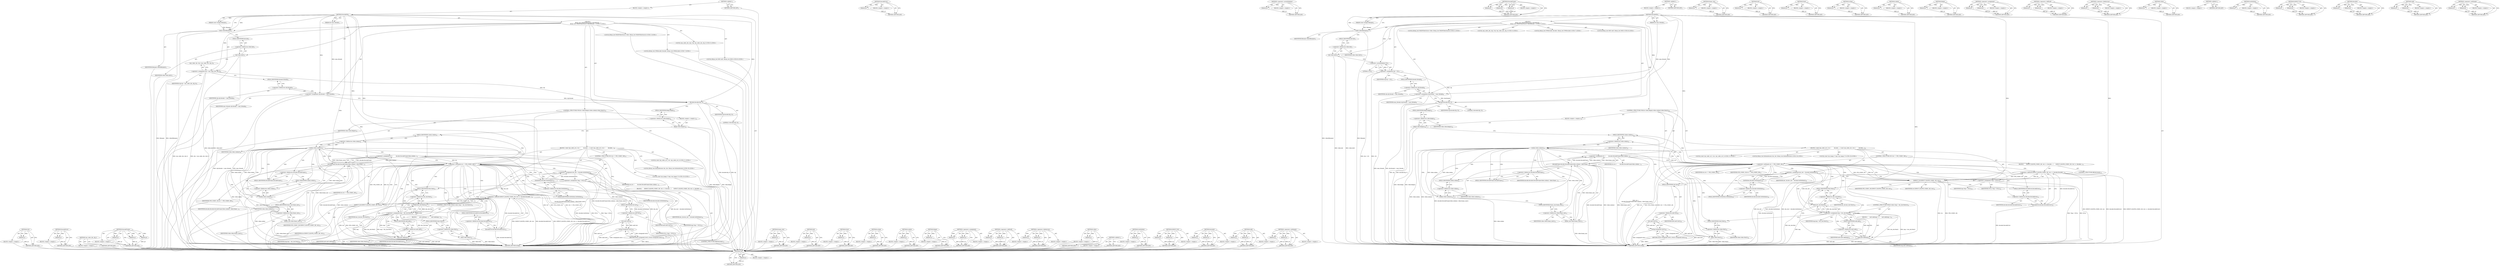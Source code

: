 digraph "&lt;operator&gt;.notEquals" {
vulnerable_222 [label=<(METHOD,Get)>];
vulnerable_223 [label=<(PARAM,p1)>];
vulnerable_224 [label=<(BLOCK,&lt;empty&gt;,&lt;empty&gt;)>];
vulnerable_225 [label=<(METHOD_RETURN,ANY)>];
vulnerable_205 [label=<(METHOD,DecodeError)>];
vulnerable_206 [label=<(PARAM,p1)>];
vulnerable_207 [label=<(BLOCK,&lt;empty&gt;,&lt;empty&gt;)>];
vulnerable_208 [label=<(METHOD_RETURN,ANY)>];
vulnerable_159 [label=<(METHOD,&lt;operator&gt;.arrayInitializer)>];
vulnerable_160 [label=<(PARAM,p1)>];
vulnerable_161 [label=<(BLOCK,&lt;empty&gt;,&lt;empty&gt;)>];
vulnerable_162 [label=<(METHOD_RETURN,ANY)>];
vulnerable_180 [label=<(METHOD,DecodeFrame)>];
vulnerable_181 [label=<(PARAM,p1)>];
vulnerable_182 [label=<(PARAM,p2)>];
vulnerable_183 [label=<(PARAM,p3)>];
vulnerable_184 [label=<(BLOCK,&lt;empty&gt;,&lt;empty&gt;)>];
vulnerable_185 [label=<(METHOD_RETURN,ANY)>];
vulnerable_6 [label=<(METHOD,&lt;global&gt;)<SUB>1</SUB>>];
vulnerable_7 [label=<(BLOCK,&lt;empty&gt;,&lt;empty&gt;)<SUB>1</SUB>>];
vulnerable_8 [label=<(METHOD,DecodeFile)<SUB>1</SUB>>];
vulnerable_9 [label=<(PARAM,const string&amp; filename)<SUB>1</SUB>>];
vulnerable_10 [label=<(PARAM,int num_threads)<SUB>1</SUB>>];
vulnerable_11 [label="<(BLOCK,{
   libvpx_test::WebMVideoSource video(filenam...,{
   libvpx_test::WebMVideoSource video(filenam...)<SUB>1</SUB>>"];
vulnerable_12 [label="<(LOCAL,libvpx_test.WebMVideoSource video: libvpx_test.WebMVideoSource)<SUB>2</SUB>>"];
vulnerable_13 [label=<(video,video(filename))<SUB>2</SUB>>];
vulnerable_14 [label=<(IDENTIFIER,filename,video(filename))<SUB>2</SUB>>];
vulnerable_15 [label=<(Init,video.Init())<SUB>3</SUB>>];
vulnerable_16 [label=<(&lt;operator&gt;.fieldAccess,video.Init)<SUB>3</SUB>>];
vulnerable_17 [label=<(IDENTIFIER,video,video.Init())<SUB>3</SUB>>];
vulnerable_18 [label=<(FIELD_IDENTIFIER,Init,Init)<SUB>3</SUB>>];
vulnerable_19 [label="<(LOCAL,vpx_codec_dec_cfg_t cfg: vpx_codec_dec_cfg_t)<SUB>5</SUB>>"];
vulnerable_20 [label=<(&lt;operator&gt;.assignment,cfg = {0})<SUB>5</SUB>>];
vulnerable_21 [label=<(IDENTIFIER,cfg,cfg = {0})<SUB>5</SUB>>];
vulnerable_22 [label=<(&lt;operator&gt;.arrayInitializer,{0})<SUB>5</SUB>>];
vulnerable_23 [label=<(LITERAL,0,{0})<SUB>5</SUB>>];
vulnerable_24 [label=<(&lt;operator&gt;.assignment,cfg.threads = num_threads)<SUB>6</SUB>>];
vulnerable_25 [label=<(&lt;operator&gt;.fieldAccess,cfg.threads)<SUB>6</SUB>>];
vulnerable_26 [label=<(IDENTIFIER,cfg,cfg.threads = num_threads)<SUB>6</SUB>>];
vulnerable_27 [label=<(FIELD_IDENTIFIER,threads,threads)<SUB>6</SUB>>];
vulnerable_28 [label=<(IDENTIFIER,num_threads,cfg.threads = num_threads)<SUB>6</SUB>>];
vulnerable_29 [label="<(LOCAL,libvpx_test.VP9Decoder decoder: libvpx_test.VP9Decoder)<SUB>7</SUB>>"];
vulnerable_30 [label=<(decoder,decoder(cfg, 0))<SUB>7</SUB>>];
vulnerable_31 [label=<(IDENTIFIER,cfg,decoder(cfg, 0))<SUB>7</SUB>>];
vulnerable_32 [label=<(LITERAL,0,decoder(cfg, 0))<SUB>7</SUB>>];
vulnerable_33 [label="<(LOCAL,libvpx_test.MD5 md5: libvpx_test.MD5)<SUB>9</SUB>>"];
vulnerable_34 [label=<(CONTROL_STRUCTURE,FOR,for (video.Begin();video.cxdata();video.Next()))<SUB>10</SUB>>];
vulnerable_35 [label=<(BLOCK,&lt;empty&gt;,&lt;empty&gt;)<SUB>10</SUB>>];
vulnerable_36 [label=<(Begin,video.Begin())<SUB>10</SUB>>];
vulnerable_37 [label=<(&lt;operator&gt;.fieldAccess,video.Begin)<SUB>10</SUB>>];
vulnerable_38 [label=<(IDENTIFIER,video,video.Begin())<SUB>10</SUB>>];
vulnerable_39 [label=<(FIELD_IDENTIFIER,Begin,Begin)<SUB>10</SUB>>];
vulnerable_40 [label=<(cxdata,video.cxdata())<SUB>10</SUB>>];
vulnerable_41 [label=<(&lt;operator&gt;.fieldAccess,video.cxdata)<SUB>10</SUB>>];
vulnerable_42 [label=<(IDENTIFIER,video,video.cxdata())<SUB>10</SUB>>];
vulnerable_43 [label=<(FIELD_IDENTIFIER,cxdata,cxdata)<SUB>10</SUB>>];
vulnerable_44 [label=<(Next,video.Next())<SUB>10</SUB>>];
vulnerable_45 [label=<(&lt;operator&gt;.fieldAccess,video.Next)<SUB>10</SUB>>];
vulnerable_46 [label=<(IDENTIFIER,video,video.Next())<SUB>10</SUB>>];
vulnerable_47 [label=<(FIELD_IDENTIFIER,Next,Next)<SUB>10</SUB>>];
vulnerable_48 [label=<(BLOCK,{
 const vpx_codec_err_t res =
        decoder....,{
 const vpx_codec_err_t res =
        decoder....)<SUB>10</SUB>>];
vulnerable_49 [label="<(LOCAL,const vpx_codec_err_t res: vpx_codec_err_t)<SUB>11</SUB>>"];
vulnerable_50 [label=<(&lt;operator&gt;.assignment,res =
        decoder.DecodeFrame(video.cxdata(...)<SUB>11</SUB>>];
vulnerable_51 [label=<(IDENTIFIER,res,res =
        decoder.DecodeFrame(video.cxdata(...)<SUB>11</SUB>>];
vulnerable_52 [label=<(DecodeFrame,decoder.DecodeFrame(video.cxdata(), video.frame...)<SUB>12</SUB>>];
vulnerable_53 [label=<(&lt;operator&gt;.fieldAccess,decoder.DecodeFrame)<SUB>12</SUB>>];
vulnerable_54 [label=<(IDENTIFIER,decoder,decoder.DecodeFrame(video.cxdata(), video.frame...)<SUB>12</SUB>>];
vulnerable_55 [label=<(FIELD_IDENTIFIER,DecodeFrame,DecodeFrame)<SUB>12</SUB>>];
vulnerable_56 [label=<(cxdata,video.cxdata())<SUB>12</SUB>>];
vulnerable_57 [label=<(&lt;operator&gt;.fieldAccess,video.cxdata)<SUB>12</SUB>>];
vulnerable_58 [label=<(IDENTIFIER,video,video.cxdata())<SUB>12</SUB>>];
vulnerable_59 [label=<(FIELD_IDENTIFIER,cxdata,cxdata)<SUB>12</SUB>>];
vulnerable_60 [label=<(frame_size,video.frame_size())<SUB>12</SUB>>];
vulnerable_61 [label=<(&lt;operator&gt;.fieldAccess,video.frame_size)<SUB>12</SUB>>];
vulnerable_62 [label=<(IDENTIFIER,video,video.frame_size())<SUB>12</SUB>>];
vulnerable_63 [label=<(FIELD_IDENTIFIER,frame_size,frame_size)<SUB>12</SUB>>];
vulnerable_64 [label=<(CONTROL_STRUCTURE,IF,if (res != VPX_CODEC_OK))<SUB>13</SUB>>];
vulnerable_65 [label=<(&lt;operator&gt;.notEquals,res != VPX_CODEC_OK)<SUB>13</SUB>>];
vulnerable_66 [label=<(IDENTIFIER,res,res != VPX_CODEC_OK)<SUB>13</SUB>>];
vulnerable_67 [label=<(IDENTIFIER,VPX_CODEC_OK,res != VPX_CODEC_OK)<SUB>13</SUB>>];
vulnerable_68 [label=<(BLOCK,{
      EXPECT_EQ(VPX_CODEC_OK, res) &lt;&lt; decoder...,{
      EXPECT_EQ(VPX_CODEC_OK, res) &lt;&lt; decoder...)<SUB>13</SUB>>];
vulnerable_69 [label=<(&lt;operator&gt;.shiftLeft,EXPECT_EQ(VPX_CODEC_OK, res) &lt;&lt; decoder.DecodeE...)<SUB>14</SUB>>];
vulnerable_70 [label=<(EXPECT_EQ,EXPECT_EQ(VPX_CODEC_OK, res))<SUB>14</SUB>>];
vulnerable_71 [label=<(IDENTIFIER,VPX_CODEC_OK,EXPECT_EQ(VPX_CODEC_OK, res))<SUB>14</SUB>>];
vulnerable_72 [label=<(IDENTIFIER,res,EXPECT_EQ(VPX_CODEC_OK, res))<SUB>14</SUB>>];
vulnerable_73 [label=<(DecodeError,decoder.DecodeError())<SUB>14</SUB>>];
vulnerable_74 [label=<(&lt;operator&gt;.fieldAccess,decoder.DecodeError)<SUB>14</SUB>>];
vulnerable_75 [label=<(IDENTIFIER,decoder,decoder.DecodeError())<SUB>14</SUB>>];
vulnerable_76 [label=<(FIELD_IDENTIFIER,DecodeError,DecodeError)<SUB>14</SUB>>];
vulnerable_77 [label=<(CONTROL_STRUCTURE,BREAK,break;)<SUB>15</SUB>>];
vulnerable_78 [label="<(LOCAL,libvpx_test.DxDataIterator dec_iter: libvpx_test.DxDataIterator)<SUB>18</SUB>>"];
vulnerable_79 [label=<(&lt;operator&gt;.assignment,dec_iter = decoder.GetDxData())<SUB>18</SUB>>];
vulnerable_80 [label=<(IDENTIFIER,dec_iter,dec_iter = decoder.GetDxData())<SUB>18</SUB>>];
vulnerable_81 [label=<(GetDxData,decoder.GetDxData())<SUB>18</SUB>>];
vulnerable_82 [label=<(&lt;operator&gt;.fieldAccess,decoder.GetDxData)<SUB>18</SUB>>];
vulnerable_83 [label=<(IDENTIFIER,decoder,decoder.GetDxData())<SUB>18</SUB>>];
vulnerable_84 [label=<(FIELD_IDENTIFIER,GetDxData,GetDxData)<SUB>18</SUB>>];
vulnerable_85 [label="<(LOCAL,const vpx_image_t* img: vpx_image_t*)<SUB>19</SUB>>"];
vulnerable_86 [label=<(&lt;operator&gt;.assignment,*img = NULL)<SUB>19</SUB>>];
vulnerable_87 [label=<(IDENTIFIER,img,*img = NULL)<SUB>19</SUB>>];
vulnerable_88 [label=<(IDENTIFIER,NULL,*img = NULL)<SUB>19</SUB>>];
vulnerable_89 [label=<(CONTROL_STRUCTURE,WHILE,while ((img = dec_iter.Next())))<SUB>21</SUB>>];
vulnerable_90 [label=<(&lt;operator&gt;.assignment,img = dec_iter.Next())<SUB>21</SUB>>];
vulnerable_91 [label=<(IDENTIFIER,img,img = dec_iter.Next())<SUB>21</SUB>>];
vulnerable_92 [label=<(Next,dec_iter.Next())<SUB>21</SUB>>];
vulnerable_93 [label=<(&lt;operator&gt;.fieldAccess,dec_iter.Next)<SUB>21</SUB>>];
vulnerable_94 [label=<(IDENTIFIER,dec_iter,dec_iter.Next())<SUB>21</SUB>>];
vulnerable_95 [label=<(FIELD_IDENTIFIER,Next,Next)<SUB>21</SUB>>];
vulnerable_96 [label=<(BLOCK,{
      md5.Add(img);
 },{
      md5.Add(img);
 })<SUB>21</SUB>>];
vulnerable_97 [label=<(Add,md5.Add(img))<SUB>22</SUB>>];
vulnerable_98 [label=<(&lt;operator&gt;.fieldAccess,md5.Add)<SUB>22</SUB>>];
vulnerable_99 [label=<(IDENTIFIER,md5,md5.Add(img))<SUB>22</SUB>>];
vulnerable_100 [label=<(FIELD_IDENTIFIER,Add,Add)<SUB>22</SUB>>];
vulnerable_101 [label=<(IDENTIFIER,img,md5.Add(img))<SUB>22</SUB>>];
vulnerable_102 [label=<(RETURN,return string(md5.Get());,return string(md5.Get());)<SUB>26</SUB>>];
vulnerable_103 [label=<(string,string(md5.Get()))<SUB>26</SUB>>];
vulnerable_104 [label=<(Get,md5.Get())<SUB>26</SUB>>];
vulnerable_105 [label=<(&lt;operator&gt;.fieldAccess,md5.Get)<SUB>26</SUB>>];
vulnerable_106 [label=<(IDENTIFIER,md5,md5.Get())<SUB>26</SUB>>];
vulnerable_107 [label=<(FIELD_IDENTIFIER,Get,Get)<SUB>26</SUB>>];
vulnerable_108 [label=<(METHOD_RETURN,string)<SUB>1</SUB>>];
vulnerable_110 [label=<(METHOD_RETURN,ANY)<SUB>1</SUB>>];
vulnerable_186 [label=<(METHOD,frame_size)>];
vulnerable_187 [label=<(PARAM,p1)>];
vulnerable_188 [label=<(BLOCK,&lt;empty&gt;,&lt;empty&gt;)>];
vulnerable_189 [label=<(METHOD_RETURN,ANY)>];
vulnerable_145 [label=<(METHOD,Init)>];
vulnerable_146 [label=<(PARAM,p1)>];
vulnerable_147 [label=<(BLOCK,&lt;empty&gt;,&lt;empty&gt;)>];
vulnerable_148 [label=<(METHOD_RETURN,ANY)>];
vulnerable_176 [label=<(METHOD,Next)>];
vulnerable_177 [label=<(PARAM,p1)>];
vulnerable_178 [label=<(BLOCK,&lt;empty&gt;,&lt;empty&gt;)>];
vulnerable_179 [label=<(METHOD_RETURN,ANY)>];
vulnerable_218 [label=<(METHOD,string)>];
vulnerable_219 [label=<(PARAM,p1)>];
vulnerable_220 [label=<(BLOCK,&lt;empty&gt;,&lt;empty&gt;)>];
vulnerable_221 [label=<(METHOD_RETURN,ANY)>];
vulnerable_172 [label=<(METHOD,cxdata)>];
vulnerable_173 [label=<(PARAM,p1)>];
vulnerable_174 [label=<(BLOCK,&lt;empty&gt;,&lt;empty&gt;)>];
vulnerable_175 [label=<(METHOD_RETURN,ANY)>];
vulnerable_168 [label=<(METHOD,Begin)>];
vulnerable_169 [label=<(PARAM,p1)>];
vulnerable_170 [label=<(BLOCK,&lt;empty&gt;,&lt;empty&gt;)>];
vulnerable_171 [label=<(METHOD_RETURN,ANY)>];
vulnerable_154 [label=<(METHOD,&lt;operator&gt;.assignment)>];
vulnerable_155 [label=<(PARAM,p1)>];
vulnerable_156 [label=<(PARAM,p2)>];
vulnerable_157 [label=<(BLOCK,&lt;empty&gt;,&lt;empty&gt;)>];
vulnerable_158 [label=<(METHOD_RETURN,ANY)>];
vulnerable_195 [label=<(METHOD,&lt;operator&gt;.shiftLeft)>];
vulnerable_196 [label=<(PARAM,p1)>];
vulnerable_197 [label=<(PARAM,p2)>];
vulnerable_198 [label=<(BLOCK,&lt;empty&gt;,&lt;empty&gt;)>];
vulnerable_199 [label=<(METHOD_RETURN,ANY)>];
vulnerable_149 [label=<(METHOD,&lt;operator&gt;.fieldAccess)>];
vulnerable_150 [label=<(PARAM,p1)>];
vulnerable_151 [label=<(PARAM,p2)>];
vulnerable_152 [label=<(BLOCK,&lt;empty&gt;,&lt;empty&gt;)>];
vulnerable_153 [label=<(METHOD_RETURN,ANY)>];
vulnerable_141 [label=<(METHOD,video)>];
vulnerable_142 [label=<(PARAM,p1)>];
vulnerable_143 [label=<(BLOCK,&lt;empty&gt;,&lt;empty&gt;)>];
vulnerable_144 [label=<(METHOD_RETURN,ANY)>];
vulnerable_135 [label=<(METHOD,&lt;global&gt;)<SUB>1</SUB>>];
vulnerable_136 [label=<(BLOCK,&lt;empty&gt;,&lt;empty&gt;)>];
vulnerable_137 [label=<(METHOD_RETURN,ANY)>];
vulnerable_209 [label=<(METHOD,GetDxData)>];
vulnerable_210 [label=<(PARAM,p1)>];
vulnerable_211 [label=<(BLOCK,&lt;empty&gt;,&lt;empty&gt;)>];
vulnerable_212 [label=<(METHOD_RETURN,ANY)>];
vulnerable_200 [label=<(METHOD,EXPECT_EQ)>];
vulnerable_201 [label=<(PARAM,p1)>];
vulnerable_202 [label=<(PARAM,p2)>];
vulnerable_203 [label=<(BLOCK,&lt;empty&gt;,&lt;empty&gt;)>];
vulnerable_204 [label=<(METHOD_RETURN,ANY)>];
vulnerable_163 [label=<(METHOD,decoder)>];
vulnerable_164 [label=<(PARAM,p1)>];
vulnerable_165 [label=<(PARAM,p2)>];
vulnerable_166 [label=<(BLOCK,&lt;empty&gt;,&lt;empty&gt;)>];
vulnerable_167 [label=<(METHOD_RETURN,ANY)>];
vulnerable_213 [label=<(METHOD,Add)>];
vulnerable_214 [label=<(PARAM,p1)>];
vulnerable_215 [label=<(PARAM,p2)>];
vulnerable_216 [label=<(BLOCK,&lt;empty&gt;,&lt;empty&gt;)>];
vulnerable_217 [label=<(METHOD_RETURN,ANY)>];
vulnerable_190 [label=<(METHOD,&lt;operator&gt;.notEquals)>];
vulnerable_191 [label=<(PARAM,p1)>];
vulnerable_192 [label=<(PARAM,p2)>];
vulnerable_193 [label=<(BLOCK,&lt;empty&gt;,&lt;empty&gt;)>];
vulnerable_194 [label=<(METHOD_RETURN,ANY)>];
fixed_220 [label=<(METHOD,Get)>];
fixed_221 [label=<(PARAM,p1)>];
fixed_222 [label=<(BLOCK,&lt;empty&gt;,&lt;empty&gt;)>];
fixed_223 [label=<(METHOD_RETURN,ANY)>];
fixed_203 [label=<(METHOD,DecodeError)>];
fixed_204 [label=<(PARAM,p1)>];
fixed_205 [label=<(BLOCK,&lt;empty&gt;,&lt;empty&gt;)>];
fixed_206 [label=<(METHOD_RETURN,ANY)>];
fixed_158 [label=<(METHOD,vpx_codec_dec_cfg_t)>];
fixed_159 [label=<(BLOCK,&lt;empty&gt;,&lt;empty&gt;)>];
fixed_160 [label=<(METHOD_RETURN,ANY)>];
fixed_178 [label=<(METHOD,DecodeFrame)>];
fixed_179 [label=<(PARAM,p1)>];
fixed_180 [label=<(PARAM,p2)>];
fixed_181 [label=<(PARAM,p3)>];
fixed_182 [label=<(BLOCK,&lt;empty&gt;,&lt;empty&gt;)>];
fixed_183 [label=<(METHOD_RETURN,ANY)>];
fixed_6 [label=<(METHOD,&lt;global&gt;)<SUB>1</SUB>>];
fixed_7 [label=<(BLOCK,&lt;empty&gt;,&lt;empty&gt;)<SUB>1</SUB>>];
fixed_8 [label=<(METHOD,DecodeFile)<SUB>1</SUB>>];
fixed_9 [label=<(PARAM,const string&amp; filename)<SUB>1</SUB>>];
fixed_10 [label=<(PARAM,int num_threads)<SUB>1</SUB>>];
fixed_11 [label="<(BLOCK,{
   libvpx_test::WebMVideoSource video(filenam...,{
   libvpx_test::WebMVideoSource video(filenam...)<SUB>1</SUB>>"];
fixed_12 [label="<(LOCAL,libvpx_test.WebMVideoSource video: libvpx_test.WebMVideoSource)<SUB>2</SUB>>"];
fixed_13 [label=<(video,video(filename))<SUB>2</SUB>>];
fixed_14 [label=<(IDENTIFIER,filename,video(filename))<SUB>2</SUB>>];
fixed_15 [label=<(Init,video.Init())<SUB>3</SUB>>];
fixed_16 [label=<(&lt;operator&gt;.fieldAccess,video.Init)<SUB>3</SUB>>];
fixed_17 [label=<(IDENTIFIER,video,video.Init())<SUB>3</SUB>>];
fixed_18 [label=<(FIELD_IDENTIFIER,Init,Init)<SUB>3</SUB>>];
fixed_19 [label="<(LOCAL,vpx_codec_dec_cfg_t cfg: vpx_codec_dec_cfg_t)<SUB>5</SUB>>"];
fixed_20 [label=<(&lt;operator&gt;.assignment,cfg = vpx_codec_dec_cfg_t())<SUB>5</SUB>>];
fixed_21 [label=<(IDENTIFIER,cfg,cfg = vpx_codec_dec_cfg_t())<SUB>5</SUB>>];
fixed_22 [label=<(vpx_codec_dec_cfg_t,vpx_codec_dec_cfg_t())<SUB>5</SUB>>];
fixed_23 [label=<(&lt;operator&gt;.assignment,cfg.threads = num_threads)<SUB>6</SUB>>];
fixed_24 [label=<(&lt;operator&gt;.fieldAccess,cfg.threads)<SUB>6</SUB>>];
fixed_25 [label=<(IDENTIFIER,cfg,cfg.threads = num_threads)<SUB>6</SUB>>];
fixed_26 [label=<(FIELD_IDENTIFIER,threads,threads)<SUB>6</SUB>>];
fixed_27 [label=<(IDENTIFIER,num_threads,cfg.threads = num_threads)<SUB>6</SUB>>];
fixed_28 [label="<(LOCAL,libvpx_test.VP9Decoder decoder: libvpx_test.VP9Decoder)<SUB>7</SUB>>"];
fixed_29 [label=<(decoder,decoder(cfg, 0))<SUB>7</SUB>>];
fixed_30 [label=<(IDENTIFIER,cfg,decoder(cfg, 0))<SUB>7</SUB>>];
fixed_31 [label=<(LITERAL,0,decoder(cfg, 0))<SUB>7</SUB>>];
fixed_32 [label="<(LOCAL,libvpx_test.MD5 md5: libvpx_test.MD5)<SUB>9</SUB>>"];
fixed_33 [label=<(CONTROL_STRUCTURE,FOR,for (video.Begin();video.cxdata();video.Next()))<SUB>10</SUB>>];
fixed_34 [label=<(BLOCK,&lt;empty&gt;,&lt;empty&gt;)<SUB>10</SUB>>];
fixed_35 [label=<(Begin,video.Begin())<SUB>10</SUB>>];
fixed_36 [label=<(&lt;operator&gt;.fieldAccess,video.Begin)<SUB>10</SUB>>];
fixed_37 [label=<(IDENTIFIER,video,video.Begin())<SUB>10</SUB>>];
fixed_38 [label=<(FIELD_IDENTIFIER,Begin,Begin)<SUB>10</SUB>>];
fixed_39 [label=<(cxdata,video.cxdata())<SUB>10</SUB>>];
fixed_40 [label=<(&lt;operator&gt;.fieldAccess,video.cxdata)<SUB>10</SUB>>];
fixed_41 [label=<(IDENTIFIER,video,video.cxdata())<SUB>10</SUB>>];
fixed_42 [label=<(FIELD_IDENTIFIER,cxdata,cxdata)<SUB>10</SUB>>];
fixed_43 [label=<(Next,video.Next())<SUB>10</SUB>>];
fixed_44 [label=<(&lt;operator&gt;.fieldAccess,video.Next)<SUB>10</SUB>>];
fixed_45 [label=<(IDENTIFIER,video,video.Next())<SUB>10</SUB>>];
fixed_46 [label=<(FIELD_IDENTIFIER,Next,Next)<SUB>10</SUB>>];
fixed_47 [label=<(BLOCK,{
 const vpx_codec_err_t res =
        decoder....,{
 const vpx_codec_err_t res =
        decoder....)<SUB>10</SUB>>];
fixed_48 [label="<(LOCAL,const vpx_codec_err_t res: vpx_codec_err_t)<SUB>11</SUB>>"];
fixed_49 [label=<(&lt;operator&gt;.assignment,res =
        decoder.DecodeFrame(video.cxdata(...)<SUB>11</SUB>>];
fixed_50 [label=<(IDENTIFIER,res,res =
        decoder.DecodeFrame(video.cxdata(...)<SUB>11</SUB>>];
fixed_51 [label=<(DecodeFrame,decoder.DecodeFrame(video.cxdata(), video.frame...)<SUB>12</SUB>>];
fixed_52 [label=<(&lt;operator&gt;.fieldAccess,decoder.DecodeFrame)<SUB>12</SUB>>];
fixed_53 [label=<(IDENTIFIER,decoder,decoder.DecodeFrame(video.cxdata(), video.frame...)<SUB>12</SUB>>];
fixed_54 [label=<(FIELD_IDENTIFIER,DecodeFrame,DecodeFrame)<SUB>12</SUB>>];
fixed_55 [label=<(cxdata,video.cxdata())<SUB>12</SUB>>];
fixed_56 [label=<(&lt;operator&gt;.fieldAccess,video.cxdata)<SUB>12</SUB>>];
fixed_57 [label=<(IDENTIFIER,video,video.cxdata())<SUB>12</SUB>>];
fixed_58 [label=<(FIELD_IDENTIFIER,cxdata,cxdata)<SUB>12</SUB>>];
fixed_59 [label=<(frame_size,video.frame_size())<SUB>12</SUB>>];
fixed_60 [label=<(&lt;operator&gt;.fieldAccess,video.frame_size)<SUB>12</SUB>>];
fixed_61 [label=<(IDENTIFIER,video,video.frame_size())<SUB>12</SUB>>];
fixed_62 [label=<(FIELD_IDENTIFIER,frame_size,frame_size)<SUB>12</SUB>>];
fixed_63 [label=<(CONTROL_STRUCTURE,IF,if (res != VPX_CODEC_OK))<SUB>13</SUB>>];
fixed_64 [label=<(&lt;operator&gt;.notEquals,res != VPX_CODEC_OK)<SUB>13</SUB>>];
fixed_65 [label=<(IDENTIFIER,res,res != VPX_CODEC_OK)<SUB>13</SUB>>];
fixed_66 [label=<(IDENTIFIER,VPX_CODEC_OK,res != VPX_CODEC_OK)<SUB>13</SUB>>];
fixed_67 [label=<(BLOCK,{
      EXPECT_EQ(VPX_CODEC_OK, res) &lt;&lt; decoder...,{
      EXPECT_EQ(VPX_CODEC_OK, res) &lt;&lt; decoder...)<SUB>13</SUB>>];
fixed_68 [label=<(&lt;operator&gt;.shiftLeft,EXPECT_EQ(VPX_CODEC_OK, res) &lt;&lt; decoder.DecodeE...)<SUB>14</SUB>>];
fixed_69 [label=<(EXPECT_EQ,EXPECT_EQ(VPX_CODEC_OK, res))<SUB>14</SUB>>];
fixed_70 [label=<(IDENTIFIER,VPX_CODEC_OK,EXPECT_EQ(VPX_CODEC_OK, res))<SUB>14</SUB>>];
fixed_71 [label=<(IDENTIFIER,res,EXPECT_EQ(VPX_CODEC_OK, res))<SUB>14</SUB>>];
fixed_72 [label=<(DecodeError,decoder.DecodeError())<SUB>14</SUB>>];
fixed_73 [label=<(&lt;operator&gt;.fieldAccess,decoder.DecodeError)<SUB>14</SUB>>];
fixed_74 [label=<(IDENTIFIER,decoder,decoder.DecodeError())<SUB>14</SUB>>];
fixed_75 [label=<(FIELD_IDENTIFIER,DecodeError,DecodeError)<SUB>14</SUB>>];
fixed_76 [label=<(CONTROL_STRUCTURE,BREAK,break;)<SUB>15</SUB>>];
fixed_77 [label="<(LOCAL,libvpx_test.DxDataIterator dec_iter: libvpx_test.DxDataIterator)<SUB>18</SUB>>"];
fixed_78 [label=<(&lt;operator&gt;.assignment,dec_iter = decoder.GetDxData())<SUB>18</SUB>>];
fixed_79 [label=<(IDENTIFIER,dec_iter,dec_iter = decoder.GetDxData())<SUB>18</SUB>>];
fixed_80 [label=<(GetDxData,decoder.GetDxData())<SUB>18</SUB>>];
fixed_81 [label=<(&lt;operator&gt;.fieldAccess,decoder.GetDxData)<SUB>18</SUB>>];
fixed_82 [label=<(IDENTIFIER,decoder,decoder.GetDxData())<SUB>18</SUB>>];
fixed_83 [label=<(FIELD_IDENTIFIER,GetDxData,GetDxData)<SUB>18</SUB>>];
fixed_84 [label="<(LOCAL,const vpx_image_t* img: vpx_image_t*)<SUB>19</SUB>>"];
fixed_85 [label=<(&lt;operator&gt;.assignment,*img = NULL)<SUB>19</SUB>>];
fixed_86 [label=<(IDENTIFIER,img,*img = NULL)<SUB>19</SUB>>];
fixed_87 [label=<(IDENTIFIER,NULL,*img = NULL)<SUB>19</SUB>>];
fixed_88 [label=<(CONTROL_STRUCTURE,WHILE,while ((img = dec_iter.Next())))<SUB>21</SUB>>];
fixed_89 [label=<(&lt;operator&gt;.assignment,img = dec_iter.Next())<SUB>21</SUB>>];
fixed_90 [label=<(IDENTIFIER,img,img = dec_iter.Next())<SUB>21</SUB>>];
fixed_91 [label=<(Next,dec_iter.Next())<SUB>21</SUB>>];
fixed_92 [label=<(&lt;operator&gt;.fieldAccess,dec_iter.Next)<SUB>21</SUB>>];
fixed_93 [label=<(IDENTIFIER,dec_iter,dec_iter.Next())<SUB>21</SUB>>];
fixed_94 [label=<(FIELD_IDENTIFIER,Next,Next)<SUB>21</SUB>>];
fixed_95 [label=<(BLOCK,{
      md5.Add(img);
 },{
      md5.Add(img);
 })<SUB>21</SUB>>];
fixed_96 [label=<(Add,md5.Add(img))<SUB>22</SUB>>];
fixed_97 [label=<(&lt;operator&gt;.fieldAccess,md5.Add)<SUB>22</SUB>>];
fixed_98 [label=<(IDENTIFIER,md5,md5.Add(img))<SUB>22</SUB>>];
fixed_99 [label=<(FIELD_IDENTIFIER,Add,Add)<SUB>22</SUB>>];
fixed_100 [label=<(IDENTIFIER,img,md5.Add(img))<SUB>22</SUB>>];
fixed_101 [label=<(RETURN,return string(md5.Get());,return string(md5.Get());)<SUB>26</SUB>>];
fixed_102 [label=<(string,string(md5.Get()))<SUB>26</SUB>>];
fixed_103 [label=<(Get,md5.Get())<SUB>26</SUB>>];
fixed_104 [label=<(&lt;operator&gt;.fieldAccess,md5.Get)<SUB>26</SUB>>];
fixed_105 [label=<(IDENTIFIER,md5,md5.Get())<SUB>26</SUB>>];
fixed_106 [label=<(FIELD_IDENTIFIER,Get,Get)<SUB>26</SUB>>];
fixed_107 [label=<(METHOD_RETURN,string)<SUB>1</SUB>>];
fixed_109 [label=<(METHOD_RETURN,ANY)<SUB>1</SUB>>];
fixed_184 [label=<(METHOD,frame_size)>];
fixed_185 [label=<(PARAM,p1)>];
fixed_186 [label=<(BLOCK,&lt;empty&gt;,&lt;empty&gt;)>];
fixed_187 [label=<(METHOD_RETURN,ANY)>];
fixed_144 [label=<(METHOD,Init)>];
fixed_145 [label=<(PARAM,p1)>];
fixed_146 [label=<(BLOCK,&lt;empty&gt;,&lt;empty&gt;)>];
fixed_147 [label=<(METHOD_RETURN,ANY)>];
fixed_174 [label=<(METHOD,Next)>];
fixed_175 [label=<(PARAM,p1)>];
fixed_176 [label=<(BLOCK,&lt;empty&gt;,&lt;empty&gt;)>];
fixed_177 [label=<(METHOD_RETURN,ANY)>];
fixed_216 [label=<(METHOD,string)>];
fixed_217 [label=<(PARAM,p1)>];
fixed_218 [label=<(BLOCK,&lt;empty&gt;,&lt;empty&gt;)>];
fixed_219 [label=<(METHOD_RETURN,ANY)>];
fixed_170 [label=<(METHOD,cxdata)>];
fixed_171 [label=<(PARAM,p1)>];
fixed_172 [label=<(BLOCK,&lt;empty&gt;,&lt;empty&gt;)>];
fixed_173 [label=<(METHOD_RETURN,ANY)>];
fixed_166 [label=<(METHOD,Begin)>];
fixed_167 [label=<(PARAM,p1)>];
fixed_168 [label=<(BLOCK,&lt;empty&gt;,&lt;empty&gt;)>];
fixed_169 [label=<(METHOD_RETURN,ANY)>];
fixed_153 [label=<(METHOD,&lt;operator&gt;.assignment)>];
fixed_154 [label=<(PARAM,p1)>];
fixed_155 [label=<(PARAM,p2)>];
fixed_156 [label=<(BLOCK,&lt;empty&gt;,&lt;empty&gt;)>];
fixed_157 [label=<(METHOD_RETURN,ANY)>];
fixed_193 [label=<(METHOD,&lt;operator&gt;.shiftLeft)>];
fixed_194 [label=<(PARAM,p1)>];
fixed_195 [label=<(PARAM,p2)>];
fixed_196 [label=<(BLOCK,&lt;empty&gt;,&lt;empty&gt;)>];
fixed_197 [label=<(METHOD_RETURN,ANY)>];
fixed_148 [label=<(METHOD,&lt;operator&gt;.fieldAccess)>];
fixed_149 [label=<(PARAM,p1)>];
fixed_150 [label=<(PARAM,p2)>];
fixed_151 [label=<(BLOCK,&lt;empty&gt;,&lt;empty&gt;)>];
fixed_152 [label=<(METHOD_RETURN,ANY)>];
fixed_140 [label=<(METHOD,video)>];
fixed_141 [label=<(PARAM,p1)>];
fixed_142 [label=<(BLOCK,&lt;empty&gt;,&lt;empty&gt;)>];
fixed_143 [label=<(METHOD_RETURN,ANY)>];
fixed_134 [label=<(METHOD,&lt;global&gt;)<SUB>1</SUB>>];
fixed_135 [label=<(BLOCK,&lt;empty&gt;,&lt;empty&gt;)>];
fixed_136 [label=<(METHOD_RETURN,ANY)>];
fixed_207 [label=<(METHOD,GetDxData)>];
fixed_208 [label=<(PARAM,p1)>];
fixed_209 [label=<(BLOCK,&lt;empty&gt;,&lt;empty&gt;)>];
fixed_210 [label=<(METHOD_RETURN,ANY)>];
fixed_198 [label=<(METHOD,EXPECT_EQ)>];
fixed_199 [label=<(PARAM,p1)>];
fixed_200 [label=<(PARAM,p2)>];
fixed_201 [label=<(BLOCK,&lt;empty&gt;,&lt;empty&gt;)>];
fixed_202 [label=<(METHOD_RETURN,ANY)>];
fixed_161 [label=<(METHOD,decoder)>];
fixed_162 [label=<(PARAM,p1)>];
fixed_163 [label=<(PARAM,p2)>];
fixed_164 [label=<(BLOCK,&lt;empty&gt;,&lt;empty&gt;)>];
fixed_165 [label=<(METHOD_RETURN,ANY)>];
fixed_211 [label=<(METHOD,Add)>];
fixed_212 [label=<(PARAM,p1)>];
fixed_213 [label=<(PARAM,p2)>];
fixed_214 [label=<(BLOCK,&lt;empty&gt;,&lt;empty&gt;)>];
fixed_215 [label=<(METHOD_RETURN,ANY)>];
fixed_188 [label=<(METHOD,&lt;operator&gt;.notEquals)>];
fixed_189 [label=<(PARAM,p1)>];
fixed_190 [label=<(PARAM,p2)>];
fixed_191 [label=<(BLOCK,&lt;empty&gt;,&lt;empty&gt;)>];
fixed_192 [label=<(METHOD_RETURN,ANY)>];
vulnerable_222 -> vulnerable_223  [key=0, label="AST: "];
vulnerable_222 -> vulnerable_223  [key=1, label="DDG: "];
vulnerable_222 -> vulnerable_224  [key=0, label="AST: "];
vulnerable_222 -> vulnerable_225  [key=0, label="AST: "];
vulnerable_222 -> vulnerable_225  [key=1, label="CFG: "];
vulnerable_223 -> vulnerable_225  [key=0, label="DDG: p1"];
vulnerable_205 -> vulnerable_206  [key=0, label="AST: "];
vulnerable_205 -> vulnerable_206  [key=1, label="DDG: "];
vulnerable_205 -> vulnerable_207  [key=0, label="AST: "];
vulnerable_205 -> vulnerable_208  [key=0, label="AST: "];
vulnerable_205 -> vulnerable_208  [key=1, label="CFG: "];
vulnerable_206 -> vulnerable_208  [key=0, label="DDG: p1"];
vulnerable_159 -> vulnerable_160  [key=0, label="AST: "];
vulnerable_159 -> vulnerable_160  [key=1, label="DDG: "];
vulnerable_159 -> vulnerable_161  [key=0, label="AST: "];
vulnerable_159 -> vulnerable_162  [key=0, label="AST: "];
vulnerable_159 -> vulnerable_162  [key=1, label="CFG: "];
vulnerable_160 -> vulnerable_162  [key=0, label="DDG: p1"];
vulnerable_180 -> vulnerable_181  [key=0, label="AST: "];
vulnerable_180 -> vulnerable_181  [key=1, label="DDG: "];
vulnerable_180 -> vulnerable_184  [key=0, label="AST: "];
vulnerable_180 -> vulnerable_182  [key=0, label="AST: "];
vulnerable_180 -> vulnerable_182  [key=1, label="DDG: "];
vulnerable_180 -> vulnerable_185  [key=0, label="AST: "];
vulnerable_180 -> vulnerable_185  [key=1, label="CFG: "];
vulnerable_180 -> vulnerable_183  [key=0, label="AST: "];
vulnerable_180 -> vulnerable_183  [key=1, label="DDG: "];
vulnerable_181 -> vulnerable_185  [key=0, label="DDG: p1"];
vulnerable_182 -> vulnerable_185  [key=0, label="DDG: p2"];
vulnerable_183 -> vulnerable_185  [key=0, label="DDG: p3"];
vulnerable_6 -> vulnerable_7  [key=0, label="AST: "];
vulnerable_6 -> vulnerable_110  [key=0, label="AST: "];
vulnerable_6 -> vulnerable_110  [key=1, label="CFG: "];
vulnerable_7 -> vulnerable_8  [key=0, label="AST: "];
vulnerable_8 -> vulnerable_9  [key=0, label="AST: "];
vulnerable_8 -> vulnerable_9  [key=1, label="DDG: "];
vulnerable_8 -> vulnerable_10  [key=0, label="AST: "];
vulnerable_8 -> vulnerable_10  [key=1, label="DDG: "];
vulnerable_8 -> vulnerable_11  [key=0, label="AST: "];
vulnerable_8 -> vulnerable_108  [key=0, label="AST: "];
vulnerable_8 -> vulnerable_13  [key=0, label="CFG: "];
vulnerable_8 -> vulnerable_13  [key=1, label="DDG: "];
vulnerable_8 -> vulnerable_24  [key=0, label="DDG: "];
vulnerable_8 -> vulnerable_30  [key=0, label="DDG: "];
vulnerable_8 -> vulnerable_22  [key=0, label="DDG: "];
vulnerable_8 -> vulnerable_86  [key=0, label="DDG: "];
vulnerable_8 -> vulnerable_65  [key=0, label="DDG: "];
vulnerable_8 -> vulnerable_97  [key=0, label="DDG: "];
vulnerable_8 -> vulnerable_70  [key=0, label="DDG: "];
vulnerable_9 -> vulnerable_13  [key=0, label="DDG: filename"];
vulnerable_10 -> vulnerable_24  [key=0, label="DDG: num_threads"];
vulnerable_11 -> vulnerable_12  [key=0, label="AST: "];
vulnerable_11 -> vulnerable_13  [key=0, label="AST: "];
vulnerable_11 -> vulnerable_15  [key=0, label="AST: "];
vulnerable_11 -> vulnerable_19  [key=0, label="AST: "];
vulnerable_11 -> vulnerable_20  [key=0, label="AST: "];
vulnerable_11 -> vulnerable_24  [key=0, label="AST: "];
vulnerable_11 -> vulnerable_29  [key=0, label="AST: "];
vulnerable_11 -> vulnerable_30  [key=0, label="AST: "];
vulnerable_11 -> vulnerable_33  [key=0, label="AST: "];
vulnerable_11 -> vulnerable_34  [key=0, label="AST: "];
vulnerable_11 -> vulnerable_102  [key=0, label="AST: "];
vulnerable_13 -> vulnerable_14  [key=0, label="AST: "];
vulnerable_13 -> vulnerable_18  [key=0, label="CFG: "];
vulnerable_13 -> vulnerable_108  [key=0, label="DDG: filename"];
vulnerable_13 -> vulnerable_108  [key=1, label="DDG: video(filename)"];
vulnerable_15 -> vulnerable_16  [key=0, label="AST: "];
vulnerable_15 -> vulnerable_22  [key=0, label="CFG: "];
vulnerable_15 -> vulnerable_108  [key=0, label="DDG: video.Init"];
vulnerable_15 -> vulnerable_108  [key=1, label="DDG: video.Init()"];
vulnerable_16 -> vulnerable_17  [key=0, label="AST: "];
vulnerable_16 -> vulnerable_18  [key=0, label="AST: "];
vulnerable_16 -> vulnerable_15  [key=0, label="CFG: "];
vulnerable_18 -> vulnerable_16  [key=0, label="CFG: "];
vulnerable_20 -> vulnerable_21  [key=0, label="AST: "];
vulnerable_20 -> vulnerable_22  [key=0, label="AST: "];
vulnerable_20 -> vulnerable_27  [key=0, label="CFG: "];
vulnerable_20 -> vulnerable_108  [key=0, label="DDG: {0}"];
vulnerable_20 -> vulnerable_108  [key=1, label="DDG: cfg = {0}"];
vulnerable_20 -> vulnerable_30  [key=0, label="DDG: cfg"];
vulnerable_22 -> vulnerable_23  [key=0, label="AST: "];
vulnerable_22 -> vulnerable_20  [key=0, label="CFG: "];
vulnerable_22 -> vulnerable_20  [key=1, label="DDG: 0"];
vulnerable_24 -> vulnerable_25  [key=0, label="AST: "];
vulnerable_24 -> vulnerable_28  [key=0, label="AST: "];
vulnerable_24 -> vulnerable_30  [key=0, label="CFG: "];
vulnerable_24 -> vulnerable_30  [key=1, label="DDG: cfg.threads"];
vulnerable_24 -> vulnerable_108  [key=0, label="DDG: num_threads"];
vulnerable_24 -> vulnerable_108  [key=1, label="DDG: cfg.threads = num_threads"];
vulnerable_25 -> vulnerable_26  [key=0, label="AST: "];
vulnerable_25 -> vulnerable_27  [key=0, label="AST: "];
vulnerable_25 -> vulnerable_24  [key=0, label="CFG: "];
vulnerable_27 -> vulnerable_25  [key=0, label="CFG: "];
vulnerable_30 -> vulnerable_31  [key=0, label="AST: "];
vulnerable_30 -> vulnerable_32  [key=0, label="AST: "];
vulnerable_30 -> vulnerable_39  [key=0, label="CFG: "];
vulnerable_30 -> vulnerable_108  [key=0, label="DDG: cfg"];
vulnerable_30 -> vulnerable_108  [key=1, label="DDG: decoder(cfg, 0)"];
vulnerable_34 -> vulnerable_35  [key=0, label="AST: "];
vulnerable_34 -> vulnerable_40  [key=0, label="AST: "];
vulnerable_34 -> vulnerable_44  [key=0, label="AST: "];
vulnerable_34 -> vulnerable_48  [key=0, label="AST: "];
vulnerable_35 -> vulnerable_36  [key=0, label="AST: "];
vulnerable_36 -> vulnerable_37  [key=0, label="AST: "];
vulnerable_36 -> vulnerable_43  [key=0, label="CFG: "];
vulnerable_36 -> vulnerable_108  [key=0, label="DDG: video.Begin"];
vulnerable_36 -> vulnerable_108  [key=1, label="DDG: video.Begin()"];
vulnerable_37 -> vulnerable_38  [key=0, label="AST: "];
vulnerable_37 -> vulnerable_39  [key=0, label="AST: "];
vulnerable_37 -> vulnerable_36  [key=0, label="CFG: "];
vulnerable_39 -> vulnerable_37  [key=0, label="CFG: "];
vulnerable_40 -> vulnerable_41  [key=0, label="AST: "];
vulnerable_40 -> vulnerable_55  [key=0, label="CFG: "];
vulnerable_40 -> vulnerable_55  [key=1, label="CDG: "];
vulnerable_40 -> vulnerable_107  [key=0, label="CFG: "];
vulnerable_40 -> vulnerable_108  [key=0, label="DDG: video.cxdata"];
vulnerable_40 -> vulnerable_108  [key=1, label="DDG: video.cxdata()"];
vulnerable_40 -> vulnerable_56  [key=0, label="DDG: video.cxdata"];
vulnerable_40 -> vulnerable_56  [key=1, label="CDG: "];
vulnerable_40 -> vulnerable_60  [key=0, label="CDG: "];
vulnerable_40 -> vulnerable_57  [key=0, label="CDG: "];
vulnerable_40 -> vulnerable_52  [key=0, label="CDG: "];
vulnerable_40 -> vulnerable_65  [key=0, label="CDG: "];
vulnerable_40 -> vulnerable_50  [key=0, label="CDG: "];
vulnerable_40 -> vulnerable_59  [key=0, label="CDG: "];
vulnerable_40 -> vulnerable_61  [key=0, label="CDG: "];
vulnerable_40 -> vulnerable_53  [key=0, label="CDG: "];
vulnerable_40 -> vulnerable_63  [key=0, label="CDG: "];
vulnerable_41 -> vulnerable_42  [key=0, label="AST: "];
vulnerable_41 -> vulnerable_43  [key=0, label="AST: "];
vulnerable_41 -> vulnerable_40  [key=0, label="CFG: "];
vulnerable_43 -> vulnerable_41  [key=0, label="CFG: "];
vulnerable_44 -> vulnerable_45  [key=0, label="AST: "];
vulnerable_44 -> vulnerable_43  [key=0, label="CFG: "];
vulnerable_44 -> vulnerable_108  [key=0, label="DDG: video.Next"];
vulnerable_44 -> vulnerable_108  [key=1, label="DDG: video.Next()"];
vulnerable_45 -> vulnerable_46  [key=0, label="AST: "];
vulnerable_45 -> vulnerable_47  [key=0, label="AST: "];
vulnerable_45 -> vulnerable_44  [key=0, label="CFG: "];
vulnerable_47 -> vulnerable_45  [key=0, label="CFG: "];
vulnerable_48 -> vulnerable_49  [key=0, label="AST: "];
vulnerable_48 -> vulnerable_50  [key=0, label="AST: "];
vulnerable_48 -> vulnerable_64  [key=0, label="AST: "];
vulnerable_48 -> vulnerable_78  [key=0, label="AST: "];
vulnerable_48 -> vulnerable_79  [key=0, label="AST: "];
vulnerable_48 -> vulnerable_85  [key=0, label="AST: "];
vulnerable_48 -> vulnerable_86  [key=0, label="AST: "];
vulnerable_48 -> vulnerable_89  [key=0, label="AST: "];
vulnerable_50 -> vulnerable_51  [key=0, label="AST: "];
vulnerable_50 -> vulnerable_52  [key=0, label="AST: "];
vulnerable_50 -> vulnerable_65  [key=0, label="CFG: "];
vulnerable_50 -> vulnerable_65  [key=1, label="DDG: res"];
vulnerable_50 -> vulnerable_108  [key=0, label="DDG: decoder.DecodeFrame(video.cxdata(), video.frame_size())"];
vulnerable_50 -> vulnerable_108  [key=1, label="DDG: res =
        decoder.DecodeFrame(video.cxdata(), video.frame_size())"];
vulnerable_52 -> vulnerable_53  [key=0, label="AST: "];
vulnerable_52 -> vulnerable_56  [key=0, label="AST: "];
vulnerable_52 -> vulnerable_60  [key=0, label="AST: "];
vulnerable_52 -> vulnerable_50  [key=0, label="CFG: "];
vulnerable_52 -> vulnerable_50  [key=1, label="DDG: decoder.DecodeFrame"];
vulnerable_52 -> vulnerable_50  [key=2, label="DDG: video.cxdata()"];
vulnerable_52 -> vulnerable_50  [key=3, label="DDG: video.frame_size()"];
vulnerable_52 -> vulnerable_108  [key=0, label="DDG: decoder.DecodeFrame"];
vulnerable_52 -> vulnerable_108  [key=1, label="DDG: video.cxdata()"];
vulnerable_52 -> vulnerable_108  [key=2, label="DDG: video.frame_size()"];
vulnerable_53 -> vulnerable_54  [key=0, label="AST: "];
vulnerable_53 -> vulnerable_55  [key=0, label="AST: "];
vulnerable_53 -> vulnerable_59  [key=0, label="CFG: "];
vulnerable_55 -> vulnerable_53  [key=0, label="CFG: "];
vulnerable_56 -> vulnerable_57  [key=0, label="AST: "];
vulnerable_56 -> vulnerable_63  [key=0, label="CFG: "];
vulnerable_56 -> vulnerable_108  [key=0, label="DDG: video.cxdata"];
vulnerable_56 -> vulnerable_40  [key=0, label="DDG: video.cxdata"];
vulnerable_56 -> vulnerable_52  [key=0, label="DDG: video.cxdata"];
vulnerable_57 -> vulnerable_58  [key=0, label="AST: "];
vulnerable_57 -> vulnerable_59  [key=0, label="AST: "];
vulnerable_57 -> vulnerable_56  [key=0, label="CFG: "];
vulnerable_59 -> vulnerable_57  [key=0, label="CFG: "];
vulnerable_60 -> vulnerable_61  [key=0, label="AST: "];
vulnerable_60 -> vulnerable_52  [key=0, label="CFG: "];
vulnerable_60 -> vulnerable_52  [key=1, label="DDG: video.frame_size"];
vulnerable_60 -> vulnerable_108  [key=0, label="DDG: video.frame_size"];
vulnerable_61 -> vulnerable_62  [key=0, label="AST: "];
vulnerable_61 -> vulnerable_63  [key=0, label="AST: "];
vulnerable_61 -> vulnerable_60  [key=0, label="CFG: "];
vulnerable_63 -> vulnerable_61  [key=0, label="CFG: "];
vulnerable_64 -> vulnerable_65  [key=0, label="AST: "];
vulnerable_64 -> vulnerable_68  [key=0, label="AST: "];
vulnerable_65 -> vulnerable_66  [key=0, label="AST: "];
vulnerable_65 -> vulnerable_67  [key=0, label="AST: "];
vulnerable_65 -> vulnerable_70  [key=0, label="CFG: "];
vulnerable_65 -> vulnerable_70  [key=1, label="DDG: VPX_CODEC_OK"];
vulnerable_65 -> vulnerable_70  [key=2, label="DDG: res"];
vulnerable_65 -> vulnerable_70  [key=3, label="CDG: "];
vulnerable_65 -> vulnerable_84  [key=0, label="CFG: "];
vulnerable_65 -> vulnerable_84  [key=1, label="CDG: "];
vulnerable_65 -> vulnerable_108  [key=0, label="DDG: res"];
vulnerable_65 -> vulnerable_108  [key=1, label="DDG: VPX_CODEC_OK"];
vulnerable_65 -> vulnerable_108  [key=2, label="DDG: res != VPX_CODEC_OK"];
vulnerable_65 -> vulnerable_47  [key=0, label="CDG: "];
vulnerable_65 -> vulnerable_73  [key=0, label="CDG: "];
vulnerable_65 -> vulnerable_81  [key=0, label="CDG: "];
vulnerable_65 -> vulnerable_69  [key=0, label="CDG: "];
vulnerable_65 -> vulnerable_74  [key=0, label="CDG: "];
vulnerable_65 -> vulnerable_95  [key=0, label="CDG: "];
vulnerable_65 -> vulnerable_92  [key=0, label="CDG: "];
vulnerable_65 -> vulnerable_45  [key=0, label="CDG: "];
vulnerable_65 -> vulnerable_40  [key=0, label="CDG: "];
vulnerable_65 -> vulnerable_76  [key=0, label="CDG: "];
vulnerable_65 -> vulnerable_44  [key=0, label="CDG: "];
vulnerable_65 -> vulnerable_82  [key=0, label="CDG: "];
vulnerable_65 -> vulnerable_93  [key=0, label="CDG: "];
vulnerable_65 -> vulnerable_90  [key=0, label="CDG: "];
vulnerable_65 -> vulnerable_79  [key=0, label="CDG: "];
vulnerable_65 -> vulnerable_43  [key=0, label="CDG: "];
vulnerable_65 -> vulnerable_41  [key=0, label="CDG: "];
vulnerable_65 -> vulnerable_86  [key=0, label="CDG: "];
vulnerable_68 -> vulnerable_69  [key=0, label="AST: "];
vulnerable_68 -> vulnerable_77  [key=0, label="AST: "];
vulnerable_69 -> vulnerable_70  [key=0, label="AST: "];
vulnerable_69 -> vulnerable_73  [key=0, label="AST: "];
vulnerable_69 -> vulnerable_107  [key=0, label="CFG: "];
vulnerable_69 -> vulnerable_108  [key=0, label="DDG: EXPECT_EQ(VPX_CODEC_OK, res)"];
vulnerable_69 -> vulnerable_108  [key=1, label="DDG: decoder.DecodeError()"];
vulnerable_69 -> vulnerable_108  [key=2, label="DDG: EXPECT_EQ(VPX_CODEC_OK, res) &lt;&lt; decoder.DecodeError()"];
vulnerable_70 -> vulnerable_71  [key=0, label="AST: "];
vulnerable_70 -> vulnerable_72  [key=0, label="AST: "];
vulnerable_70 -> vulnerable_76  [key=0, label="CFG: "];
vulnerable_70 -> vulnerable_108  [key=0, label="DDG: VPX_CODEC_OK"];
vulnerable_70 -> vulnerable_108  [key=1, label="DDG: res"];
vulnerable_70 -> vulnerable_69  [key=0, label="DDG: VPX_CODEC_OK"];
vulnerable_70 -> vulnerable_69  [key=1, label="DDG: res"];
vulnerable_73 -> vulnerable_74  [key=0, label="AST: "];
vulnerable_73 -> vulnerable_69  [key=0, label="CFG: "];
vulnerable_73 -> vulnerable_69  [key=1, label="DDG: decoder.DecodeError"];
vulnerable_73 -> vulnerable_108  [key=0, label="DDG: decoder.DecodeError"];
vulnerable_74 -> vulnerable_75  [key=0, label="AST: "];
vulnerable_74 -> vulnerable_76  [key=0, label="AST: "];
vulnerable_74 -> vulnerable_73  [key=0, label="CFG: "];
vulnerable_76 -> vulnerable_74  [key=0, label="CFG: "];
vulnerable_79 -> vulnerable_80  [key=0, label="AST: "];
vulnerable_79 -> vulnerable_81  [key=0, label="AST: "];
vulnerable_79 -> vulnerable_86  [key=0, label="CFG: "];
vulnerable_79 -> vulnerable_108  [key=0, label="DDG: dec_iter"];
vulnerable_79 -> vulnerable_108  [key=1, label="DDG: decoder.GetDxData()"];
vulnerable_79 -> vulnerable_108  [key=2, label="DDG: dec_iter = decoder.GetDxData()"];
vulnerable_79 -> vulnerable_92  [key=0, label="DDG: dec_iter"];
vulnerable_81 -> vulnerable_82  [key=0, label="AST: "];
vulnerable_81 -> vulnerable_79  [key=0, label="CFG: "];
vulnerable_81 -> vulnerable_79  [key=1, label="DDG: decoder.GetDxData"];
vulnerable_81 -> vulnerable_108  [key=0, label="DDG: decoder.GetDxData"];
vulnerable_82 -> vulnerable_83  [key=0, label="AST: "];
vulnerable_82 -> vulnerable_84  [key=0, label="AST: "];
vulnerable_82 -> vulnerable_81  [key=0, label="CFG: "];
vulnerable_84 -> vulnerable_82  [key=0, label="CFG: "];
vulnerable_86 -> vulnerable_87  [key=0, label="AST: "];
vulnerable_86 -> vulnerable_88  [key=0, label="AST: "];
vulnerable_86 -> vulnerable_95  [key=0, label="CFG: "];
vulnerable_86 -> vulnerable_108  [key=0, label="DDG: *img = NULL"];
vulnerable_86 -> vulnerable_108  [key=1, label="DDG: NULL"];
vulnerable_89 -> vulnerable_90  [key=0, label="AST: "];
vulnerable_89 -> vulnerable_96  [key=0, label="AST: "];
vulnerable_90 -> vulnerable_91  [key=0, label="AST: "];
vulnerable_90 -> vulnerable_92  [key=0, label="AST: "];
vulnerable_90 -> vulnerable_92  [key=1, label="CDG: "];
vulnerable_90 -> vulnerable_100  [key=0, label="CFG: "];
vulnerable_90 -> vulnerable_100  [key=1, label="CDG: "];
vulnerable_90 -> vulnerable_47  [key=0, label="CFG: "];
vulnerable_90 -> vulnerable_108  [key=0, label="DDG: img"];
vulnerable_90 -> vulnerable_108  [key=1, label="DDG: dec_iter.Next()"];
vulnerable_90 -> vulnerable_108  [key=2, label="DDG: img = dec_iter.Next()"];
vulnerable_90 -> vulnerable_97  [key=0, label="DDG: img"];
vulnerable_90 -> vulnerable_97  [key=1, label="CDG: "];
vulnerable_90 -> vulnerable_98  [key=0, label="CDG: "];
vulnerable_90 -> vulnerable_95  [key=0, label="CDG: "];
vulnerable_90 -> vulnerable_93  [key=0, label="CDG: "];
vulnerable_90 -> vulnerable_90  [key=0, label="CDG: "];
vulnerable_92 -> vulnerable_93  [key=0, label="AST: "];
vulnerable_92 -> vulnerable_90  [key=0, label="CFG: "];
vulnerable_92 -> vulnerable_90  [key=1, label="DDG: dec_iter.Next"];
vulnerable_92 -> vulnerable_108  [key=0, label="DDG: dec_iter.Next"];
vulnerable_93 -> vulnerable_94  [key=0, label="AST: "];
vulnerable_93 -> vulnerable_95  [key=0, label="AST: "];
vulnerable_93 -> vulnerable_92  [key=0, label="CFG: "];
vulnerable_95 -> vulnerable_93  [key=0, label="CFG: "];
vulnerable_96 -> vulnerable_97  [key=0, label="AST: "];
vulnerable_97 -> vulnerable_98  [key=0, label="AST: "];
vulnerable_97 -> vulnerable_101  [key=0, label="AST: "];
vulnerable_97 -> vulnerable_95  [key=0, label="CFG: "];
vulnerable_97 -> vulnerable_108  [key=0, label="DDG: md5.Add"];
vulnerable_97 -> vulnerable_108  [key=1, label="DDG: md5.Add(img)"];
vulnerable_98 -> vulnerable_99  [key=0, label="AST: "];
vulnerable_98 -> vulnerable_100  [key=0, label="AST: "];
vulnerable_98 -> vulnerable_97  [key=0, label="CFG: "];
vulnerable_100 -> vulnerable_98  [key=0, label="CFG: "];
vulnerable_102 -> vulnerable_103  [key=0, label="AST: "];
vulnerable_102 -> vulnerable_108  [key=0, label="CFG: "];
vulnerable_102 -> vulnerable_108  [key=1, label="DDG: &lt;RET&gt;"];
vulnerable_103 -> vulnerable_104  [key=0, label="AST: "];
vulnerable_103 -> vulnerable_102  [key=0, label="CFG: "];
vulnerable_103 -> vulnerable_102  [key=1, label="DDG: string(md5.Get())"];
vulnerable_103 -> vulnerable_108  [key=0, label="DDG: md5.Get()"];
vulnerable_103 -> vulnerable_108  [key=1, label="DDG: string(md5.Get())"];
vulnerable_104 -> vulnerable_105  [key=0, label="AST: "];
vulnerable_104 -> vulnerable_103  [key=0, label="CFG: "];
vulnerable_104 -> vulnerable_103  [key=1, label="DDG: md5.Get"];
vulnerable_104 -> vulnerable_108  [key=0, label="DDG: md5.Get"];
vulnerable_105 -> vulnerable_106  [key=0, label="AST: "];
vulnerable_105 -> vulnerable_107  [key=0, label="AST: "];
vulnerable_105 -> vulnerable_104  [key=0, label="CFG: "];
vulnerable_107 -> vulnerable_105  [key=0, label="CFG: "];
vulnerable_186 -> vulnerable_187  [key=0, label="AST: "];
vulnerable_186 -> vulnerable_187  [key=1, label="DDG: "];
vulnerable_186 -> vulnerable_188  [key=0, label="AST: "];
vulnerable_186 -> vulnerable_189  [key=0, label="AST: "];
vulnerable_186 -> vulnerable_189  [key=1, label="CFG: "];
vulnerable_187 -> vulnerable_189  [key=0, label="DDG: p1"];
vulnerable_145 -> vulnerable_146  [key=0, label="AST: "];
vulnerable_145 -> vulnerable_146  [key=1, label="DDG: "];
vulnerable_145 -> vulnerable_147  [key=0, label="AST: "];
vulnerable_145 -> vulnerable_148  [key=0, label="AST: "];
vulnerable_145 -> vulnerable_148  [key=1, label="CFG: "];
vulnerable_146 -> vulnerable_148  [key=0, label="DDG: p1"];
vulnerable_176 -> vulnerable_177  [key=0, label="AST: "];
vulnerable_176 -> vulnerable_177  [key=1, label="DDG: "];
vulnerable_176 -> vulnerable_178  [key=0, label="AST: "];
vulnerable_176 -> vulnerable_179  [key=0, label="AST: "];
vulnerable_176 -> vulnerable_179  [key=1, label="CFG: "];
vulnerable_177 -> vulnerable_179  [key=0, label="DDG: p1"];
vulnerable_218 -> vulnerable_219  [key=0, label="AST: "];
vulnerable_218 -> vulnerable_219  [key=1, label="DDG: "];
vulnerable_218 -> vulnerable_220  [key=0, label="AST: "];
vulnerable_218 -> vulnerable_221  [key=0, label="AST: "];
vulnerable_218 -> vulnerable_221  [key=1, label="CFG: "];
vulnerable_219 -> vulnerable_221  [key=0, label="DDG: p1"];
vulnerable_172 -> vulnerable_173  [key=0, label="AST: "];
vulnerable_172 -> vulnerable_173  [key=1, label="DDG: "];
vulnerable_172 -> vulnerable_174  [key=0, label="AST: "];
vulnerable_172 -> vulnerable_175  [key=0, label="AST: "];
vulnerable_172 -> vulnerable_175  [key=1, label="CFG: "];
vulnerable_173 -> vulnerable_175  [key=0, label="DDG: p1"];
vulnerable_168 -> vulnerable_169  [key=0, label="AST: "];
vulnerable_168 -> vulnerable_169  [key=1, label="DDG: "];
vulnerable_168 -> vulnerable_170  [key=0, label="AST: "];
vulnerable_168 -> vulnerable_171  [key=0, label="AST: "];
vulnerable_168 -> vulnerable_171  [key=1, label="CFG: "];
vulnerable_169 -> vulnerable_171  [key=0, label="DDG: p1"];
vulnerable_154 -> vulnerable_155  [key=0, label="AST: "];
vulnerable_154 -> vulnerable_155  [key=1, label="DDG: "];
vulnerable_154 -> vulnerable_157  [key=0, label="AST: "];
vulnerable_154 -> vulnerable_156  [key=0, label="AST: "];
vulnerable_154 -> vulnerable_156  [key=1, label="DDG: "];
vulnerable_154 -> vulnerable_158  [key=0, label="AST: "];
vulnerable_154 -> vulnerable_158  [key=1, label="CFG: "];
vulnerable_155 -> vulnerable_158  [key=0, label="DDG: p1"];
vulnerable_156 -> vulnerable_158  [key=0, label="DDG: p2"];
vulnerable_195 -> vulnerable_196  [key=0, label="AST: "];
vulnerable_195 -> vulnerable_196  [key=1, label="DDG: "];
vulnerable_195 -> vulnerable_198  [key=0, label="AST: "];
vulnerable_195 -> vulnerable_197  [key=0, label="AST: "];
vulnerable_195 -> vulnerable_197  [key=1, label="DDG: "];
vulnerable_195 -> vulnerable_199  [key=0, label="AST: "];
vulnerable_195 -> vulnerable_199  [key=1, label="CFG: "];
vulnerable_196 -> vulnerable_199  [key=0, label="DDG: p1"];
vulnerable_197 -> vulnerable_199  [key=0, label="DDG: p2"];
vulnerable_149 -> vulnerable_150  [key=0, label="AST: "];
vulnerable_149 -> vulnerable_150  [key=1, label="DDG: "];
vulnerable_149 -> vulnerable_152  [key=0, label="AST: "];
vulnerable_149 -> vulnerable_151  [key=0, label="AST: "];
vulnerable_149 -> vulnerable_151  [key=1, label="DDG: "];
vulnerable_149 -> vulnerable_153  [key=0, label="AST: "];
vulnerable_149 -> vulnerable_153  [key=1, label="CFG: "];
vulnerable_150 -> vulnerable_153  [key=0, label="DDG: p1"];
vulnerable_151 -> vulnerable_153  [key=0, label="DDG: p2"];
vulnerable_141 -> vulnerable_142  [key=0, label="AST: "];
vulnerable_141 -> vulnerable_142  [key=1, label="DDG: "];
vulnerable_141 -> vulnerable_143  [key=0, label="AST: "];
vulnerable_141 -> vulnerable_144  [key=0, label="AST: "];
vulnerable_141 -> vulnerable_144  [key=1, label="CFG: "];
vulnerable_142 -> vulnerable_144  [key=0, label="DDG: p1"];
vulnerable_135 -> vulnerable_136  [key=0, label="AST: "];
vulnerable_135 -> vulnerable_137  [key=0, label="AST: "];
vulnerable_135 -> vulnerable_137  [key=1, label="CFG: "];
vulnerable_209 -> vulnerable_210  [key=0, label="AST: "];
vulnerable_209 -> vulnerable_210  [key=1, label="DDG: "];
vulnerable_209 -> vulnerable_211  [key=0, label="AST: "];
vulnerable_209 -> vulnerable_212  [key=0, label="AST: "];
vulnerable_209 -> vulnerable_212  [key=1, label="CFG: "];
vulnerable_210 -> vulnerable_212  [key=0, label="DDG: p1"];
vulnerable_200 -> vulnerable_201  [key=0, label="AST: "];
vulnerable_200 -> vulnerable_201  [key=1, label="DDG: "];
vulnerable_200 -> vulnerable_203  [key=0, label="AST: "];
vulnerable_200 -> vulnerable_202  [key=0, label="AST: "];
vulnerable_200 -> vulnerable_202  [key=1, label="DDG: "];
vulnerable_200 -> vulnerable_204  [key=0, label="AST: "];
vulnerable_200 -> vulnerable_204  [key=1, label="CFG: "];
vulnerable_201 -> vulnerable_204  [key=0, label="DDG: p1"];
vulnerable_202 -> vulnerable_204  [key=0, label="DDG: p2"];
vulnerable_163 -> vulnerable_164  [key=0, label="AST: "];
vulnerable_163 -> vulnerable_164  [key=1, label="DDG: "];
vulnerable_163 -> vulnerable_166  [key=0, label="AST: "];
vulnerable_163 -> vulnerable_165  [key=0, label="AST: "];
vulnerable_163 -> vulnerable_165  [key=1, label="DDG: "];
vulnerable_163 -> vulnerable_167  [key=0, label="AST: "];
vulnerable_163 -> vulnerable_167  [key=1, label="CFG: "];
vulnerable_164 -> vulnerable_167  [key=0, label="DDG: p1"];
vulnerable_165 -> vulnerable_167  [key=0, label="DDG: p2"];
vulnerable_213 -> vulnerable_214  [key=0, label="AST: "];
vulnerable_213 -> vulnerable_214  [key=1, label="DDG: "];
vulnerable_213 -> vulnerable_216  [key=0, label="AST: "];
vulnerable_213 -> vulnerable_215  [key=0, label="AST: "];
vulnerable_213 -> vulnerable_215  [key=1, label="DDG: "];
vulnerable_213 -> vulnerable_217  [key=0, label="AST: "];
vulnerable_213 -> vulnerable_217  [key=1, label="CFG: "];
vulnerable_214 -> vulnerable_217  [key=0, label="DDG: p1"];
vulnerable_215 -> vulnerable_217  [key=0, label="DDG: p2"];
vulnerable_190 -> vulnerable_191  [key=0, label="AST: "];
vulnerable_190 -> vulnerable_191  [key=1, label="DDG: "];
vulnerable_190 -> vulnerable_193  [key=0, label="AST: "];
vulnerable_190 -> vulnerable_192  [key=0, label="AST: "];
vulnerable_190 -> vulnerable_192  [key=1, label="DDG: "];
vulnerable_190 -> vulnerable_194  [key=0, label="AST: "];
vulnerable_190 -> vulnerable_194  [key=1, label="CFG: "];
vulnerable_191 -> vulnerable_194  [key=0, label="DDG: p1"];
vulnerable_192 -> vulnerable_194  [key=0, label="DDG: p2"];
fixed_220 -> fixed_221  [key=0, label="AST: "];
fixed_220 -> fixed_221  [key=1, label="DDG: "];
fixed_220 -> fixed_222  [key=0, label="AST: "];
fixed_220 -> fixed_223  [key=0, label="AST: "];
fixed_220 -> fixed_223  [key=1, label="CFG: "];
fixed_221 -> fixed_223  [key=0, label="DDG: p1"];
fixed_222 -> vulnerable_222  [key=0];
fixed_223 -> vulnerable_222  [key=0];
fixed_203 -> fixed_204  [key=0, label="AST: "];
fixed_203 -> fixed_204  [key=1, label="DDG: "];
fixed_203 -> fixed_205  [key=0, label="AST: "];
fixed_203 -> fixed_206  [key=0, label="AST: "];
fixed_203 -> fixed_206  [key=1, label="CFG: "];
fixed_204 -> fixed_206  [key=0, label="DDG: p1"];
fixed_205 -> vulnerable_222  [key=0];
fixed_206 -> vulnerable_222  [key=0];
fixed_158 -> fixed_159  [key=0, label="AST: "];
fixed_158 -> fixed_160  [key=0, label="AST: "];
fixed_158 -> fixed_160  [key=1, label="CFG: "];
fixed_159 -> vulnerable_222  [key=0];
fixed_160 -> vulnerable_222  [key=0];
fixed_178 -> fixed_179  [key=0, label="AST: "];
fixed_178 -> fixed_179  [key=1, label="DDG: "];
fixed_178 -> fixed_182  [key=0, label="AST: "];
fixed_178 -> fixed_180  [key=0, label="AST: "];
fixed_178 -> fixed_180  [key=1, label="DDG: "];
fixed_178 -> fixed_183  [key=0, label="AST: "];
fixed_178 -> fixed_183  [key=1, label="CFG: "];
fixed_178 -> fixed_181  [key=0, label="AST: "];
fixed_178 -> fixed_181  [key=1, label="DDG: "];
fixed_179 -> fixed_183  [key=0, label="DDG: p1"];
fixed_180 -> fixed_183  [key=0, label="DDG: p2"];
fixed_181 -> fixed_183  [key=0, label="DDG: p3"];
fixed_182 -> vulnerable_222  [key=0];
fixed_183 -> vulnerable_222  [key=0];
fixed_6 -> fixed_7  [key=0, label="AST: "];
fixed_6 -> fixed_109  [key=0, label="AST: "];
fixed_6 -> fixed_109  [key=1, label="CFG: "];
fixed_7 -> fixed_8  [key=0, label="AST: "];
fixed_8 -> fixed_9  [key=0, label="AST: "];
fixed_8 -> fixed_9  [key=1, label="DDG: "];
fixed_8 -> fixed_10  [key=0, label="AST: "];
fixed_8 -> fixed_10  [key=1, label="DDG: "];
fixed_8 -> fixed_11  [key=0, label="AST: "];
fixed_8 -> fixed_107  [key=0, label="AST: "];
fixed_8 -> fixed_13  [key=0, label="CFG: "];
fixed_8 -> fixed_13  [key=1, label="DDG: "];
fixed_8 -> fixed_20  [key=0, label="DDG: "];
fixed_8 -> fixed_23  [key=0, label="DDG: "];
fixed_8 -> fixed_29  [key=0, label="DDG: "];
fixed_8 -> fixed_85  [key=0, label="DDG: "];
fixed_8 -> fixed_64  [key=0, label="DDG: "];
fixed_8 -> fixed_96  [key=0, label="DDG: "];
fixed_8 -> fixed_69  [key=0, label="DDG: "];
fixed_9 -> fixed_13  [key=0, label="DDG: filename"];
fixed_10 -> fixed_23  [key=0, label="DDG: num_threads"];
fixed_11 -> fixed_12  [key=0, label="AST: "];
fixed_11 -> fixed_13  [key=0, label="AST: "];
fixed_11 -> fixed_15  [key=0, label="AST: "];
fixed_11 -> fixed_19  [key=0, label="AST: "];
fixed_11 -> fixed_20  [key=0, label="AST: "];
fixed_11 -> fixed_23  [key=0, label="AST: "];
fixed_11 -> fixed_28  [key=0, label="AST: "];
fixed_11 -> fixed_29  [key=0, label="AST: "];
fixed_11 -> fixed_32  [key=0, label="AST: "];
fixed_11 -> fixed_33  [key=0, label="AST: "];
fixed_11 -> fixed_101  [key=0, label="AST: "];
fixed_12 -> vulnerable_222  [key=0];
fixed_13 -> fixed_14  [key=0, label="AST: "];
fixed_13 -> fixed_18  [key=0, label="CFG: "];
fixed_13 -> fixed_107  [key=0, label="DDG: filename"];
fixed_13 -> fixed_107  [key=1, label="DDG: video(filename)"];
fixed_14 -> vulnerable_222  [key=0];
fixed_15 -> fixed_16  [key=0, label="AST: "];
fixed_15 -> fixed_22  [key=0, label="CFG: "];
fixed_15 -> fixed_107  [key=0, label="DDG: video.Init"];
fixed_15 -> fixed_107  [key=1, label="DDG: video.Init()"];
fixed_16 -> fixed_17  [key=0, label="AST: "];
fixed_16 -> fixed_18  [key=0, label="AST: "];
fixed_16 -> fixed_15  [key=0, label="CFG: "];
fixed_17 -> vulnerable_222  [key=0];
fixed_18 -> fixed_16  [key=0, label="CFG: "];
fixed_19 -> vulnerable_222  [key=0];
fixed_20 -> fixed_21  [key=0, label="AST: "];
fixed_20 -> fixed_22  [key=0, label="AST: "];
fixed_20 -> fixed_26  [key=0, label="CFG: "];
fixed_20 -> fixed_107  [key=0, label="DDG: vpx_codec_dec_cfg_t()"];
fixed_20 -> fixed_107  [key=1, label="DDG: cfg = vpx_codec_dec_cfg_t()"];
fixed_20 -> fixed_29  [key=0, label="DDG: cfg"];
fixed_21 -> vulnerable_222  [key=0];
fixed_22 -> fixed_20  [key=0, label="CFG: "];
fixed_23 -> fixed_24  [key=0, label="AST: "];
fixed_23 -> fixed_27  [key=0, label="AST: "];
fixed_23 -> fixed_29  [key=0, label="CFG: "];
fixed_23 -> fixed_29  [key=1, label="DDG: cfg.threads"];
fixed_23 -> fixed_107  [key=0, label="DDG: num_threads"];
fixed_23 -> fixed_107  [key=1, label="DDG: cfg.threads = num_threads"];
fixed_24 -> fixed_25  [key=0, label="AST: "];
fixed_24 -> fixed_26  [key=0, label="AST: "];
fixed_24 -> fixed_23  [key=0, label="CFG: "];
fixed_25 -> vulnerable_222  [key=0];
fixed_26 -> fixed_24  [key=0, label="CFG: "];
fixed_27 -> vulnerable_222  [key=0];
fixed_28 -> vulnerable_222  [key=0];
fixed_29 -> fixed_30  [key=0, label="AST: "];
fixed_29 -> fixed_31  [key=0, label="AST: "];
fixed_29 -> fixed_38  [key=0, label="CFG: "];
fixed_29 -> fixed_107  [key=0, label="DDG: cfg"];
fixed_29 -> fixed_107  [key=1, label="DDG: decoder(cfg, 0)"];
fixed_30 -> vulnerable_222  [key=0];
fixed_31 -> vulnerable_222  [key=0];
fixed_32 -> vulnerable_222  [key=0];
fixed_33 -> fixed_34  [key=0, label="AST: "];
fixed_33 -> fixed_39  [key=0, label="AST: "];
fixed_33 -> fixed_43  [key=0, label="AST: "];
fixed_33 -> fixed_47  [key=0, label="AST: "];
fixed_34 -> fixed_35  [key=0, label="AST: "];
fixed_35 -> fixed_36  [key=0, label="AST: "];
fixed_35 -> fixed_42  [key=0, label="CFG: "];
fixed_35 -> fixed_107  [key=0, label="DDG: video.Begin"];
fixed_35 -> fixed_107  [key=1, label="DDG: video.Begin()"];
fixed_36 -> fixed_37  [key=0, label="AST: "];
fixed_36 -> fixed_38  [key=0, label="AST: "];
fixed_36 -> fixed_35  [key=0, label="CFG: "];
fixed_37 -> vulnerable_222  [key=0];
fixed_38 -> fixed_36  [key=0, label="CFG: "];
fixed_39 -> fixed_40  [key=0, label="AST: "];
fixed_39 -> fixed_54  [key=0, label="CFG: "];
fixed_39 -> fixed_54  [key=1, label="CDG: "];
fixed_39 -> fixed_106  [key=0, label="CFG: "];
fixed_39 -> fixed_107  [key=0, label="DDG: video.cxdata"];
fixed_39 -> fixed_107  [key=1, label="DDG: video.cxdata()"];
fixed_39 -> fixed_55  [key=0, label="DDG: video.cxdata"];
fixed_39 -> fixed_55  [key=1, label="CDG: "];
fixed_39 -> fixed_49  [key=0, label="CDG: "];
fixed_39 -> fixed_60  [key=0, label="CDG: "];
fixed_39 -> fixed_64  [key=0, label="CDG: "];
fixed_39 -> fixed_51  [key=0, label="CDG: "];
fixed_39 -> fixed_52  [key=0, label="CDG: "];
fixed_39 -> fixed_56  [key=0, label="CDG: "];
fixed_39 -> fixed_59  [key=0, label="CDG: "];
fixed_39 -> fixed_58  [key=0, label="CDG: "];
fixed_39 -> fixed_62  [key=0, label="CDG: "];
fixed_40 -> fixed_41  [key=0, label="AST: "];
fixed_40 -> fixed_42  [key=0, label="AST: "];
fixed_40 -> fixed_39  [key=0, label="CFG: "];
fixed_41 -> vulnerable_222  [key=0];
fixed_42 -> fixed_40  [key=0, label="CFG: "];
fixed_43 -> fixed_44  [key=0, label="AST: "];
fixed_43 -> fixed_42  [key=0, label="CFG: "];
fixed_43 -> fixed_107  [key=0, label="DDG: video.Next"];
fixed_43 -> fixed_107  [key=1, label="DDG: video.Next()"];
fixed_44 -> fixed_45  [key=0, label="AST: "];
fixed_44 -> fixed_46  [key=0, label="AST: "];
fixed_44 -> fixed_43  [key=0, label="CFG: "];
fixed_45 -> vulnerable_222  [key=0];
fixed_46 -> fixed_44  [key=0, label="CFG: "];
fixed_47 -> fixed_48  [key=0, label="AST: "];
fixed_47 -> fixed_49  [key=0, label="AST: "];
fixed_47 -> fixed_63  [key=0, label="AST: "];
fixed_47 -> fixed_77  [key=0, label="AST: "];
fixed_47 -> fixed_78  [key=0, label="AST: "];
fixed_47 -> fixed_84  [key=0, label="AST: "];
fixed_47 -> fixed_85  [key=0, label="AST: "];
fixed_47 -> fixed_88  [key=0, label="AST: "];
fixed_48 -> vulnerable_222  [key=0];
fixed_49 -> fixed_50  [key=0, label="AST: "];
fixed_49 -> fixed_51  [key=0, label="AST: "];
fixed_49 -> fixed_64  [key=0, label="CFG: "];
fixed_49 -> fixed_64  [key=1, label="DDG: res"];
fixed_49 -> fixed_107  [key=0, label="DDG: decoder.DecodeFrame(video.cxdata(), video.frame_size())"];
fixed_49 -> fixed_107  [key=1, label="DDG: res =
        decoder.DecodeFrame(video.cxdata(), video.frame_size())"];
fixed_50 -> vulnerable_222  [key=0];
fixed_51 -> fixed_52  [key=0, label="AST: "];
fixed_51 -> fixed_55  [key=0, label="AST: "];
fixed_51 -> fixed_59  [key=0, label="AST: "];
fixed_51 -> fixed_49  [key=0, label="CFG: "];
fixed_51 -> fixed_49  [key=1, label="DDG: decoder.DecodeFrame"];
fixed_51 -> fixed_49  [key=2, label="DDG: video.cxdata()"];
fixed_51 -> fixed_49  [key=3, label="DDG: video.frame_size()"];
fixed_51 -> fixed_107  [key=0, label="DDG: decoder.DecodeFrame"];
fixed_51 -> fixed_107  [key=1, label="DDG: video.cxdata()"];
fixed_51 -> fixed_107  [key=2, label="DDG: video.frame_size()"];
fixed_52 -> fixed_53  [key=0, label="AST: "];
fixed_52 -> fixed_54  [key=0, label="AST: "];
fixed_52 -> fixed_58  [key=0, label="CFG: "];
fixed_53 -> vulnerable_222  [key=0];
fixed_54 -> fixed_52  [key=0, label="CFG: "];
fixed_55 -> fixed_56  [key=0, label="AST: "];
fixed_55 -> fixed_62  [key=0, label="CFG: "];
fixed_55 -> fixed_107  [key=0, label="DDG: video.cxdata"];
fixed_55 -> fixed_39  [key=0, label="DDG: video.cxdata"];
fixed_55 -> fixed_51  [key=0, label="DDG: video.cxdata"];
fixed_56 -> fixed_57  [key=0, label="AST: "];
fixed_56 -> fixed_58  [key=0, label="AST: "];
fixed_56 -> fixed_55  [key=0, label="CFG: "];
fixed_57 -> vulnerable_222  [key=0];
fixed_58 -> fixed_56  [key=0, label="CFG: "];
fixed_59 -> fixed_60  [key=0, label="AST: "];
fixed_59 -> fixed_51  [key=0, label="CFG: "];
fixed_59 -> fixed_51  [key=1, label="DDG: video.frame_size"];
fixed_59 -> fixed_107  [key=0, label="DDG: video.frame_size"];
fixed_60 -> fixed_61  [key=0, label="AST: "];
fixed_60 -> fixed_62  [key=0, label="AST: "];
fixed_60 -> fixed_59  [key=0, label="CFG: "];
fixed_61 -> vulnerable_222  [key=0];
fixed_62 -> fixed_60  [key=0, label="CFG: "];
fixed_63 -> fixed_64  [key=0, label="AST: "];
fixed_63 -> fixed_67  [key=0, label="AST: "];
fixed_64 -> fixed_65  [key=0, label="AST: "];
fixed_64 -> fixed_66  [key=0, label="AST: "];
fixed_64 -> fixed_69  [key=0, label="CFG: "];
fixed_64 -> fixed_69  [key=1, label="DDG: VPX_CODEC_OK"];
fixed_64 -> fixed_69  [key=2, label="DDG: res"];
fixed_64 -> fixed_69  [key=3, label="CDG: "];
fixed_64 -> fixed_83  [key=0, label="CFG: "];
fixed_64 -> fixed_83  [key=1, label="CDG: "];
fixed_64 -> fixed_107  [key=0, label="DDG: res"];
fixed_64 -> fixed_107  [key=1, label="DDG: VPX_CODEC_OK"];
fixed_64 -> fixed_107  [key=2, label="DDG: res != VPX_CODEC_OK"];
fixed_64 -> fixed_94  [key=0, label="CDG: "];
fixed_64 -> fixed_68  [key=0, label="CDG: "];
fixed_64 -> fixed_73  [key=0, label="CDG: "];
fixed_64 -> fixed_42  [key=0, label="CDG: "];
fixed_64 -> fixed_89  [key=0, label="CDG: "];
fixed_64 -> fixed_75  [key=0, label="CDG: "];
fixed_64 -> fixed_46  [key=0, label="CDG: "];
fixed_64 -> fixed_81  [key=0, label="CDG: "];
fixed_64 -> fixed_85  [key=0, label="CDG: "];
fixed_64 -> fixed_72  [key=0, label="CDG: "];
fixed_64 -> fixed_92  [key=0, label="CDG: "];
fixed_64 -> fixed_40  [key=0, label="CDG: "];
fixed_64 -> fixed_91  [key=0, label="CDG: "];
fixed_64 -> fixed_44  [key=0, label="CDG: "];
fixed_64 -> fixed_43  [key=0, label="CDG: "];
fixed_64 -> fixed_80  [key=0, label="CDG: "];
fixed_64 -> fixed_78  [key=0, label="CDG: "];
fixed_64 -> fixed_39  [key=0, label="CDG: "];
fixed_65 -> vulnerable_222  [key=0];
fixed_66 -> vulnerable_222  [key=0];
fixed_67 -> fixed_68  [key=0, label="AST: "];
fixed_67 -> fixed_76  [key=0, label="AST: "];
fixed_68 -> fixed_69  [key=0, label="AST: "];
fixed_68 -> fixed_72  [key=0, label="AST: "];
fixed_68 -> fixed_106  [key=0, label="CFG: "];
fixed_68 -> fixed_107  [key=0, label="DDG: EXPECT_EQ(VPX_CODEC_OK, res)"];
fixed_68 -> fixed_107  [key=1, label="DDG: decoder.DecodeError()"];
fixed_68 -> fixed_107  [key=2, label="DDG: EXPECT_EQ(VPX_CODEC_OK, res) &lt;&lt; decoder.DecodeError()"];
fixed_69 -> fixed_70  [key=0, label="AST: "];
fixed_69 -> fixed_71  [key=0, label="AST: "];
fixed_69 -> fixed_75  [key=0, label="CFG: "];
fixed_69 -> fixed_107  [key=0, label="DDG: VPX_CODEC_OK"];
fixed_69 -> fixed_107  [key=1, label="DDG: res"];
fixed_69 -> fixed_68  [key=0, label="DDG: VPX_CODEC_OK"];
fixed_69 -> fixed_68  [key=1, label="DDG: res"];
fixed_70 -> vulnerable_222  [key=0];
fixed_71 -> vulnerable_222  [key=0];
fixed_72 -> fixed_73  [key=0, label="AST: "];
fixed_72 -> fixed_68  [key=0, label="CFG: "];
fixed_72 -> fixed_68  [key=1, label="DDG: decoder.DecodeError"];
fixed_72 -> fixed_107  [key=0, label="DDG: decoder.DecodeError"];
fixed_73 -> fixed_74  [key=0, label="AST: "];
fixed_73 -> fixed_75  [key=0, label="AST: "];
fixed_73 -> fixed_72  [key=0, label="CFG: "];
fixed_74 -> vulnerable_222  [key=0];
fixed_75 -> fixed_73  [key=0, label="CFG: "];
fixed_76 -> vulnerable_222  [key=0];
fixed_77 -> vulnerable_222  [key=0];
fixed_78 -> fixed_79  [key=0, label="AST: "];
fixed_78 -> fixed_80  [key=0, label="AST: "];
fixed_78 -> fixed_85  [key=0, label="CFG: "];
fixed_78 -> fixed_107  [key=0, label="DDG: dec_iter"];
fixed_78 -> fixed_107  [key=1, label="DDG: decoder.GetDxData()"];
fixed_78 -> fixed_107  [key=2, label="DDG: dec_iter = decoder.GetDxData()"];
fixed_78 -> fixed_91  [key=0, label="DDG: dec_iter"];
fixed_79 -> vulnerable_222  [key=0];
fixed_80 -> fixed_81  [key=0, label="AST: "];
fixed_80 -> fixed_78  [key=0, label="CFG: "];
fixed_80 -> fixed_78  [key=1, label="DDG: decoder.GetDxData"];
fixed_80 -> fixed_107  [key=0, label="DDG: decoder.GetDxData"];
fixed_81 -> fixed_82  [key=0, label="AST: "];
fixed_81 -> fixed_83  [key=0, label="AST: "];
fixed_81 -> fixed_80  [key=0, label="CFG: "];
fixed_82 -> vulnerable_222  [key=0];
fixed_83 -> fixed_81  [key=0, label="CFG: "];
fixed_84 -> vulnerable_222  [key=0];
fixed_85 -> fixed_86  [key=0, label="AST: "];
fixed_85 -> fixed_87  [key=0, label="AST: "];
fixed_85 -> fixed_94  [key=0, label="CFG: "];
fixed_85 -> fixed_107  [key=0, label="DDG: *img = NULL"];
fixed_85 -> fixed_107  [key=1, label="DDG: NULL"];
fixed_86 -> vulnerable_222  [key=0];
fixed_87 -> vulnerable_222  [key=0];
fixed_88 -> fixed_89  [key=0, label="AST: "];
fixed_88 -> fixed_95  [key=0, label="AST: "];
fixed_89 -> fixed_90  [key=0, label="AST: "];
fixed_89 -> fixed_91  [key=0, label="AST: "];
fixed_89 -> fixed_91  [key=1, label="CDG: "];
fixed_89 -> fixed_99  [key=0, label="CFG: "];
fixed_89 -> fixed_99  [key=1, label="CDG: "];
fixed_89 -> fixed_46  [key=0, label="CFG: "];
fixed_89 -> fixed_107  [key=0, label="DDG: img"];
fixed_89 -> fixed_107  [key=1, label="DDG: dec_iter.Next()"];
fixed_89 -> fixed_107  [key=2, label="DDG: img = dec_iter.Next()"];
fixed_89 -> fixed_96  [key=0, label="DDG: img"];
fixed_89 -> fixed_96  [key=1, label="CDG: "];
fixed_89 -> fixed_94  [key=0, label="CDG: "];
fixed_89 -> fixed_89  [key=0, label="CDG: "];
fixed_89 -> fixed_92  [key=0, label="CDG: "];
fixed_89 -> fixed_97  [key=0, label="CDG: "];
fixed_90 -> vulnerable_222  [key=0];
fixed_91 -> fixed_92  [key=0, label="AST: "];
fixed_91 -> fixed_89  [key=0, label="CFG: "];
fixed_91 -> fixed_89  [key=1, label="DDG: dec_iter.Next"];
fixed_91 -> fixed_107  [key=0, label="DDG: dec_iter.Next"];
fixed_92 -> fixed_93  [key=0, label="AST: "];
fixed_92 -> fixed_94  [key=0, label="AST: "];
fixed_92 -> fixed_91  [key=0, label="CFG: "];
fixed_93 -> vulnerable_222  [key=0];
fixed_94 -> fixed_92  [key=0, label="CFG: "];
fixed_95 -> fixed_96  [key=0, label="AST: "];
fixed_96 -> fixed_97  [key=0, label="AST: "];
fixed_96 -> fixed_100  [key=0, label="AST: "];
fixed_96 -> fixed_94  [key=0, label="CFG: "];
fixed_96 -> fixed_107  [key=0, label="DDG: md5.Add"];
fixed_96 -> fixed_107  [key=1, label="DDG: md5.Add(img)"];
fixed_97 -> fixed_98  [key=0, label="AST: "];
fixed_97 -> fixed_99  [key=0, label="AST: "];
fixed_97 -> fixed_96  [key=0, label="CFG: "];
fixed_98 -> vulnerable_222  [key=0];
fixed_99 -> fixed_97  [key=0, label="CFG: "];
fixed_100 -> vulnerable_222  [key=0];
fixed_101 -> fixed_102  [key=0, label="AST: "];
fixed_101 -> fixed_107  [key=0, label="CFG: "];
fixed_101 -> fixed_107  [key=1, label="DDG: &lt;RET&gt;"];
fixed_102 -> fixed_103  [key=0, label="AST: "];
fixed_102 -> fixed_101  [key=0, label="CFG: "];
fixed_102 -> fixed_101  [key=1, label="DDG: string(md5.Get())"];
fixed_102 -> fixed_107  [key=0, label="DDG: md5.Get()"];
fixed_102 -> fixed_107  [key=1, label="DDG: string(md5.Get())"];
fixed_103 -> fixed_104  [key=0, label="AST: "];
fixed_103 -> fixed_102  [key=0, label="CFG: "];
fixed_103 -> fixed_102  [key=1, label="DDG: md5.Get"];
fixed_103 -> fixed_107  [key=0, label="DDG: md5.Get"];
fixed_104 -> fixed_105  [key=0, label="AST: "];
fixed_104 -> fixed_106  [key=0, label="AST: "];
fixed_104 -> fixed_103  [key=0, label="CFG: "];
fixed_105 -> vulnerable_222  [key=0];
fixed_106 -> fixed_104  [key=0, label="CFG: "];
fixed_107 -> vulnerable_222  [key=0];
fixed_109 -> vulnerable_222  [key=0];
fixed_184 -> fixed_185  [key=0, label="AST: "];
fixed_184 -> fixed_185  [key=1, label="DDG: "];
fixed_184 -> fixed_186  [key=0, label="AST: "];
fixed_184 -> fixed_187  [key=0, label="AST: "];
fixed_184 -> fixed_187  [key=1, label="CFG: "];
fixed_185 -> fixed_187  [key=0, label="DDG: p1"];
fixed_186 -> vulnerable_222  [key=0];
fixed_187 -> vulnerable_222  [key=0];
fixed_144 -> fixed_145  [key=0, label="AST: "];
fixed_144 -> fixed_145  [key=1, label="DDG: "];
fixed_144 -> fixed_146  [key=0, label="AST: "];
fixed_144 -> fixed_147  [key=0, label="AST: "];
fixed_144 -> fixed_147  [key=1, label="CFG: "];
fixed_145 -> fixed_147  [key=0, label="DDG: p1"];
fixed_146 -> vulnerable_222  [key=0];
fixed_147 -> vulnerable_222  [key=0];
fixed_174 -> fixed_175  [key=0, label="AST: "];
fixed_174 -> fixed_175  [key=1, label="DDG: "];
fixed_174 -> fixed_176  [key=0, label="AST: "];
fixed_174 -> fixed_177  [key=0, label="AST: "];
fixed_174 -> fixed_177  [key=1, label="CFG: "];
fixed_175 -> fixed_177  [key=0, label="DDG: p1"];
fixed_176 -> vulnerable_222  [key=0];
fixed_177 -> vulnerable_222  [key=0];
fixed_216 -> fixed_217  [key=0, label="AST: "];
fixed_216 -> fixed_217  [key=1, label="DDG: "];
fixed_216 -> fixed_218  [key=0, label="AST: "];
fixed_216 -> fixed_219  [key=0, label="AST: "];
fixed_216 -> fixed_219  [key=1, label="CFG: "];
fixed_217 -> fixed_219  [key=0, label="DDG: p1"];
fixed_218 -> vulnerable_222  [key=0];
fixed_219 -> vulnerable_222  [key=0];
fixed_170 -> fixed_171  [key=0, label="AST: "];
fixed_170 -> fixed_171  [key=1, label="DDG: "];
fixed_170 -> fixed_172  [key=0, label="AST: "];
fixed_170 -> fixed_173  [key=0, label="AST: "];
fixed_170 -> fixed_173  [key=1, label="CFG: "];
fixed_171 -> fixed_173  [key=0, label="DDG: p1"];
fixed_172 -> vulnerable_222  [key=0];
fixed_173 -> vulnerable_222  [key=0];
fixed_166 -> fixed_167  [key=0, label="AST: "];
fixed_166 -> fixed_167  [key=1, label="DDG: "];
fixed_166 -> fixed_168  [key=0, label="AST: "];
fixed_166 -> fixed_169  [key=0, label="AST: "];
fixed_166 -> fixed_169  [key=1, label="CFG: "];
fixed_167 -> fixed_169  [key=0, label="DDG: p1"];
fixed_168 -> vulnerable_222  [key=0];
fixed_169 -> vulnerable_222  [key=0];
fixed_153 -> fixed_154  [key=0, label="AST: "];
fixed_153 -> fixed_154  [key=1, label="DDG: "];
fixed_153 -> fixed_156  [key=0, label="AST: "];
fixed_153 -> fixed_155  [key=0, label="AST: "];
fixed_153 -> fixed_155  [key=1, label="DDG: "];
fixed_153 -> fixed_157  [key=0, label="AST: "];
fixed_153 -> fixed_157  [key=1, label="CFG: "];
fixed_154 -> fixed_157  [key=0, label="DDG: p1"];
fixed_155 -> fixed_157  [key=0, label="DDG: p2"];
fixed_156 -> vulnerable_222  [key=0];
fixed_157 -> vulnerable_222  [key=0];
fixed_193 -> fixed_194  [key=0, label="AST: "];
fixed_193 -> fixed_194  [key=1, label="DDG: "];
fixed_193 -> fixed_196  [key=0, label="AST: "];
fixed_193 -> fixed_195  [key=0, label="AST: "];
fixed_193 -> fixed_195  [key=1, label="DDG: "];
fixed_193 -> fixed_197  [key=0, label="AST: "];
fixed_193 -> fixed_197  [key=1, label="CFG: "];
fixed_194 -> fixed_197  [key=0, label="DDG: p1"];
fixed_195 -> fixed_197  [key=0, label="DDG: p2"];
fixed_196 -> vulnerable_222  [key=0];
fixed_197 -> vulnerable_222  [key=0];
fixed_148 -> fixed_149  [key=0, label="AST: "];
fixed_148 -> fixed_149  [key=1, label="DDG: "];
fixed_148 -> fixed_151  [key=0, label="AST: "];
fixed_148 -> fixed_150  [key=0, label="AST: "];
fixed_148 -> fixed_150  [key=1, label="DDG: "];
fixed_148 -> fixed_152  [key=0, label="AST: "];
fixed_148 -> fixed_152  [key=1, label="CFG: "];
fixed_149 -> fixed_152  [key=0, label="DDG: p1"];
fixed_150 -> fixed_152  [key=0, label="DDG: p2"];
fixed_151 -> vulnerable_222  [key=0];
fixed_152 -> vulnerable_222  [key=0];
fixed_140 -> fixed_141  [key=0, label="AST: "];
fixed_140 -> fixed_141  [key=1, label="DDG: "];
fixed_140 -> fixed_142  [key=0, label="AST: "];
fixed_140 -> fixed_143  [key=0, label="AST: "];
fixed_140 -> fixed_143  [key=1, label="CFG: "];
fixed_141 -> fixed_143  [key=0, label="DDG: p1"];
fixed_142 -> vulnerable_222  [key=0];
fixed_143 -> vulnerable_222  [key=0];
fixed_134 -> fixed_135  [key=0, label="AST: "];
fixed_134 -> fixed_136  [key=0, label="AST: "];
fixed_134 -> fixed_136  [key=1, label="CFG: "];
fixed_135 -> vulnerable_222  [key=0];
fixed_136 -> vulnerable_222  [key=0];
fixed_207 -> fixed_208  [key=0, label="AST: "];
fixed_207 -> fixed_208  [key=1, label="DDG: "];
fixed_207 -> fixed_209  [key=0, label="AST: "];
fixed_207 -> fixed_210  [key=0, label="AST: "];
fixed_207 -> fixed_210  [key=1, label="CFG: "];
fixed_208 -> fixed_210  [key=0, label="DDG: p1"];
fixed_209 -> vulnerable_222  [key=0];
fixed_210 -> vulnerable_222  [key=0];
fixed_198 -> fixed_199  [key=0, label="AST: "];
fixed_198 -> fixed_199  [key=1, label="DDG: "];
fixed_198 -> fixed_201  [key=0, label="AST: "];
fixed_198 -> fixed_200  [key=0, label="AST: "];
fixed_198 -> fixed_200  [key=1, label="DDG: "];
fixed_198 -> fixed_202  [key=0, label="AST: "];
fixed_198 -> fixed_202  [key=1, label="CFG: "];
fixed_199 -> fixed_202  [key=0, label="DDG: p1"];
fixed_200 -> fixed_202  [key=0, label="DDG: p2"];
fixed_201 -> vulnerable_222  [key=0];
fixed_202 -> vulnerable_222  [key=0];
fixed_161 -> fixed_162  [key=0, label="AST: "];
fixed_161 -> fixed_162  [key=1, label="DDG: "];
fixed_161 -> fixed_164  [key=0, label="AST: "];
fixed_161 -> fixed_163  [key=0, label="AST: "];
fixed_161 -> fixed_163  [key=1, label="DDG: "];
fixed_161 -> fixed_165  [key=0, label="AST: "];
fixed_161 -> fixed_165  [key=1, label="CFG: "];
fixed_162 -> fixed_165  [key=0, label="DDG: p1"];
fixed_163 -> fixed_165  [key=0, label="DDG: p2"];
fixed_164 -> vulnerable_222  [key=0];
fixed_165 -> vulnerable_222  [key=0];
fixed_211 -> fixed_212  [key=0, label="AST: "];
fixed_211 -> fixed_212  [key=1, label="DDG: "];
fixed_211 -> fixed_214  [key=0, label="AST: "];
fixed_211 -> fixed_213  [key=0, label="AST: "];
fixed_211 -> fixed_213  [key=1, label="DDG: "];
fixed_211 -> fixed_215  [key=0, label="AST: "];
fixed_211 -> fixed_215  [key=1, label="CFG: "];
fixed_212 -> fixed_215  [key=0, label="DDG: p1"];
fixed_213 -> fixed_215  [key=0, label="DDG: p2"];
fixed_214 -> vulnerable_222  [key=0];
fixed_215 -> vulnerable_222  [key=0];
fixed_188 -> fixed_189  [key=0, label="AST: "];
fixed_188 -> fixed_189  [key=1, label="DDG: "];
fixed_188 -> fixed_191  [key=0, label="AST: "];
fixed_188 -> fixed_190  [key=0, label="AST: "];
fixed_188 -> fixed_190  [key=1, label="DDG: "];
fixed_188 -> fixed_192  [key=0, label="AST: "];
fixed_188 -> fixed_192  [key=1, label="CFG: "];
fixed_189 -> fixed_192  [key=0, label="DDG: p1"];
fixed_190 -> fixed_192  [key=0, label="DDG: p2"];
fixed_191 -> vulnerable_222  [key=0];
fixed_192 -> vulnerable_222  [key=0];
}
